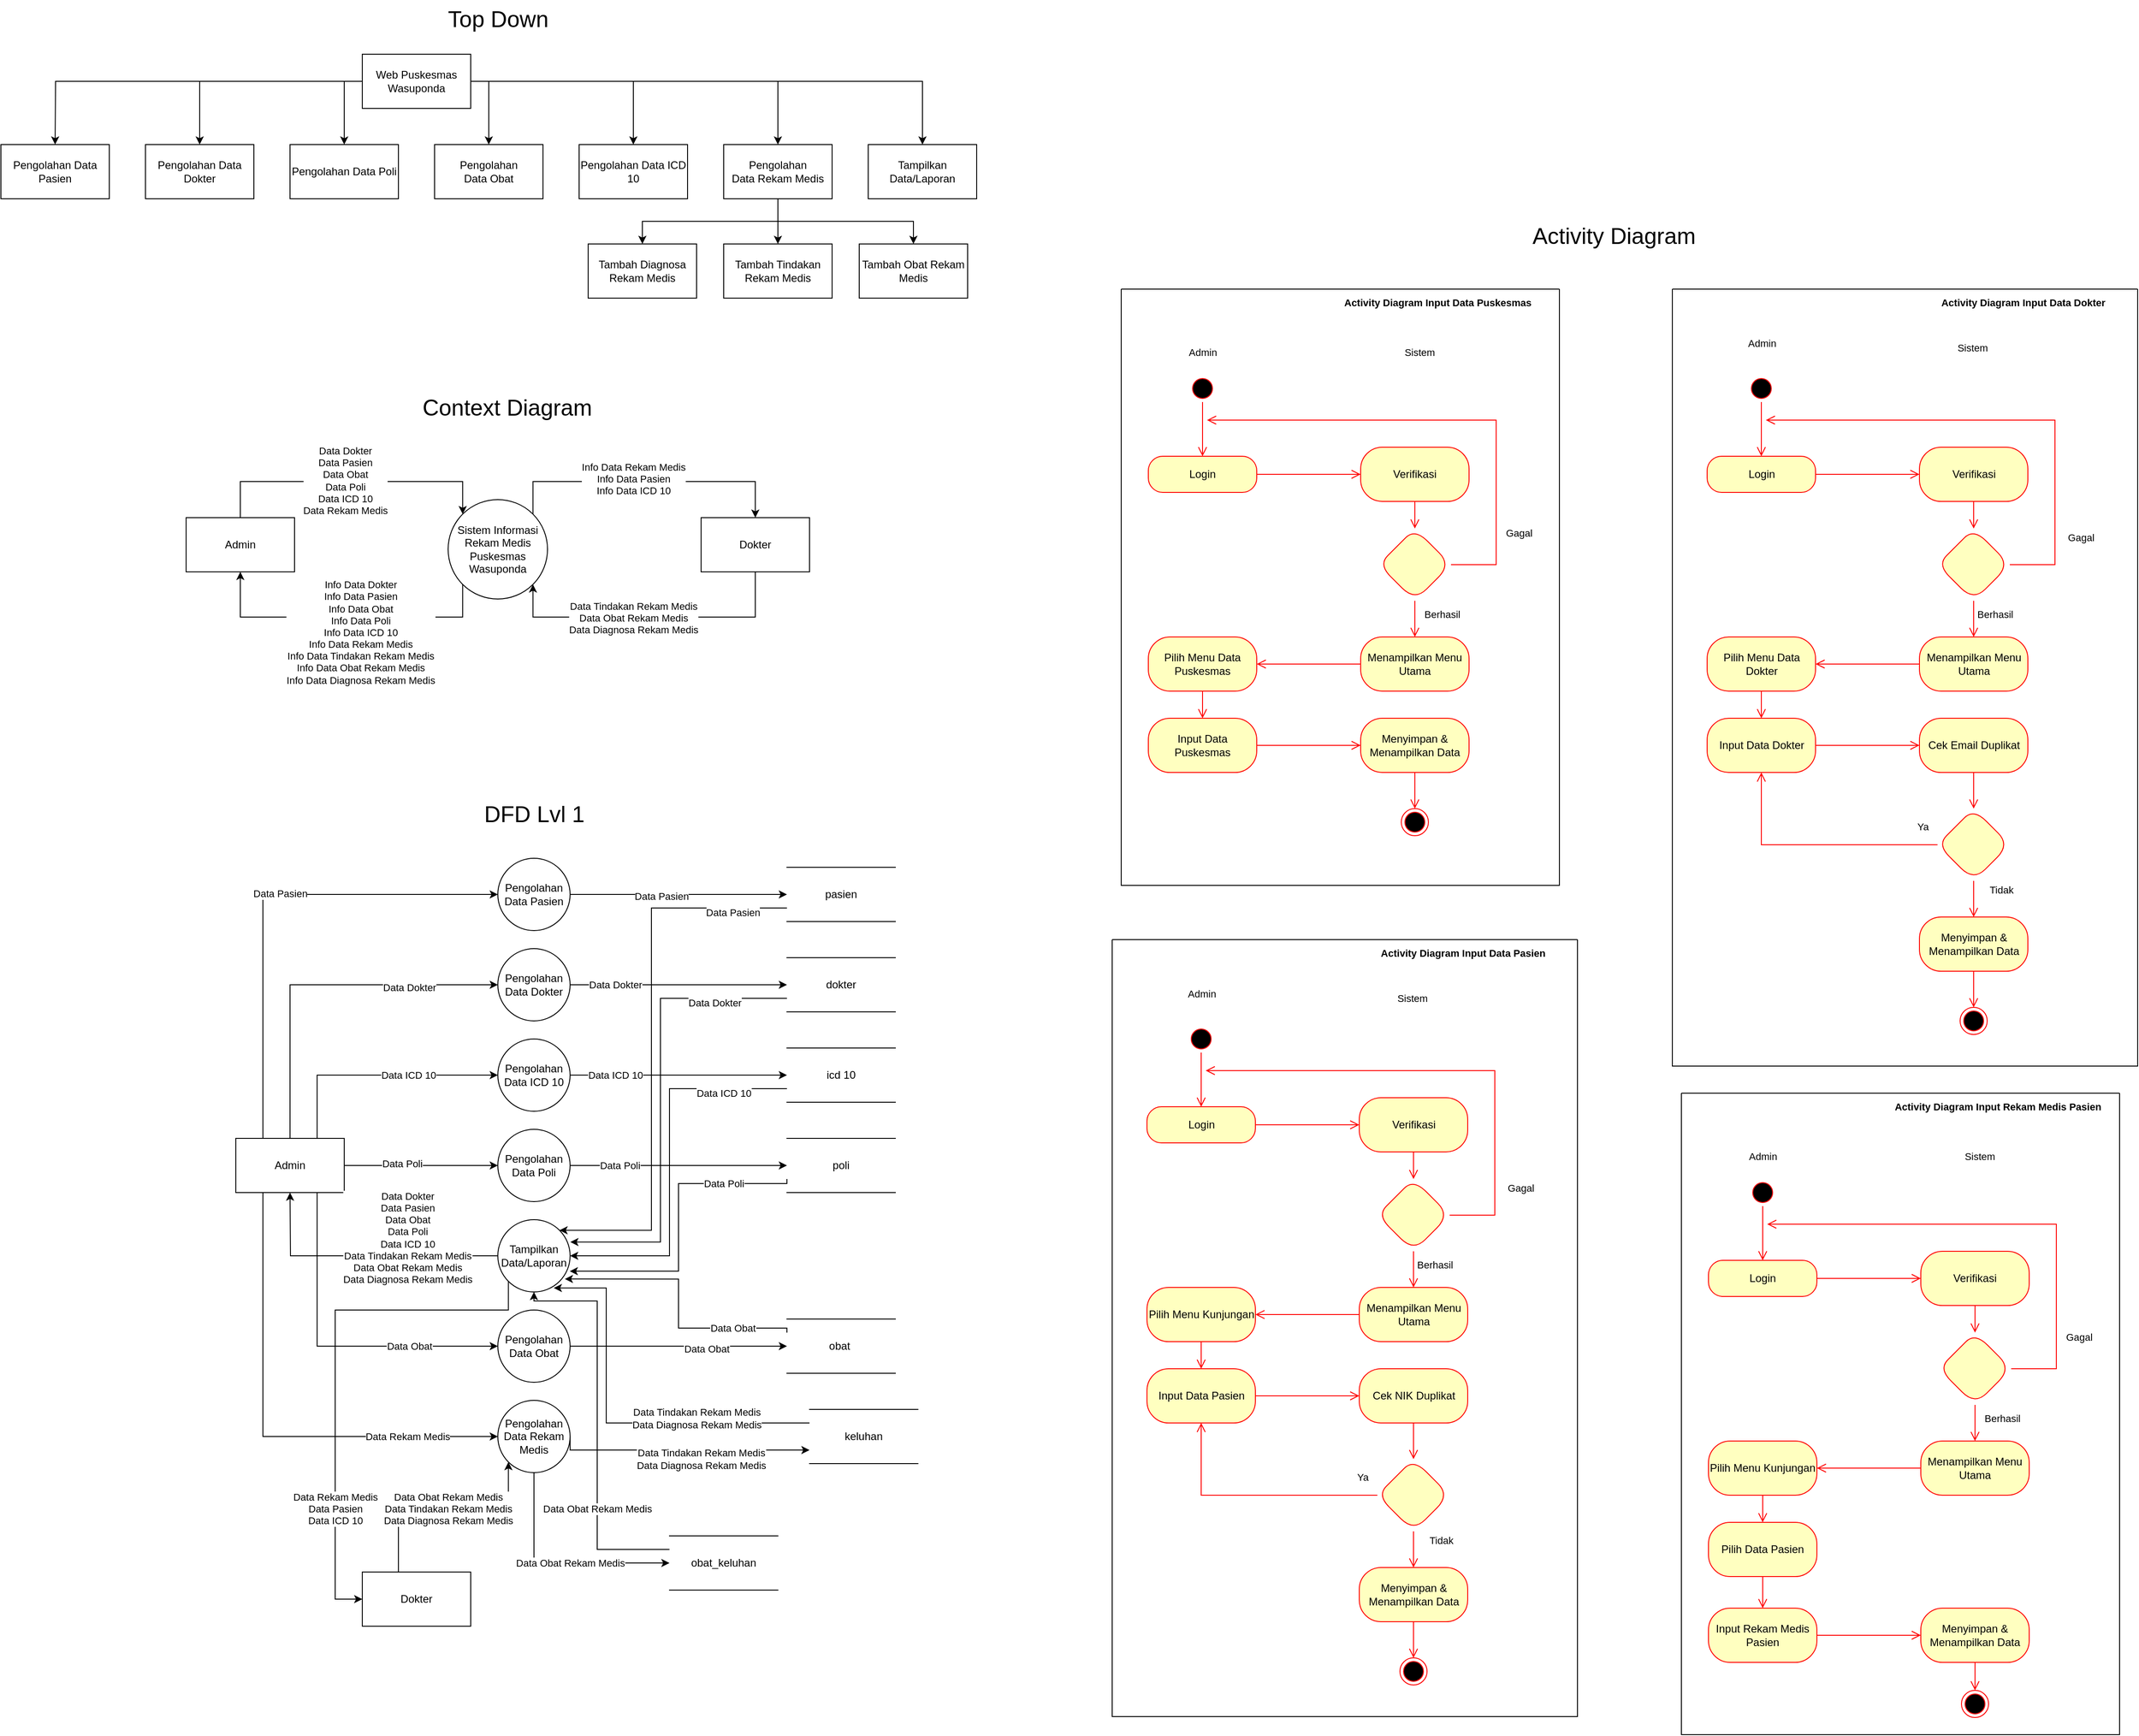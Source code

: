 <mxfile version="20.8.23" type="device"><diagram name="Page-1" id="cSUN2sHT9Xwnc882X4u-"><mxGraphModel dx="407" dy="571" grid="1" gridSize="10" guides="1" tooltips="1" connect="1" arrows="1" fold="1" page="1" pageScale="1" pageWidth="850" pageHeight="1100" math="0" shadow="0"><root><mxCell id="0"/><mxCell id="1" parent="0"/><mxCell id="oFj09SPacKjC7w_z-n2b-8" style="edgeStyle=orthogonalEdgeStyle;rounded=0;orthogonalLoop=1;jettySize=auto;html=1;exitX=0.5;exitY=0;exitDx=0;exitDy=0;entryX=0;entryY=0;entryDx=0;entryDy=0;" parent="1" source="oFj09SPacKjC7w_z-n2b-1" target="oFj09SPacKjC7w_z-n2b-2" edge="1"><mxGeometry relative="1" as="geometry"><Array as="points"><mxPoint x="1365" y="552.96"/><mxPoint x="1611" y="552.96"/></Array></mxGeometry></mxCell><mxCell id="oFj09SPacKjC7w_z-n2b-12" value="Data Dokter&lt;br&gt;Data Pasien&lt;br&gt;Data Obat&lt;br&gt;Data Poli&lt;br&gt;Data ICD 10&lt;br&gt;Data Rekam Medis" style="edgeLabel;html=1;align=center;verticalAlign=middle;resizable=0;points=[];" parent="oFj09SPacKjC7w_z-n2b-8" vertex="1" connectable="0"><mxGeometry x="-0.033" y="1" relative="1" as="geometry"><mxPoint as="offset"/></mxGeometry></mxCell><mxCell id="oFj09SPacKjC7w_z-n2b-1" value="Admin" style="rounded=0;whiteSpace=wrap;html=1;" parent="1" vertex="1"><mxGeometry x="1305" y="592.96" width="120" height="60" as="geometry"/></mxCell><mxCell id="oFj09SPacKjC7w_z-n2b-9" style="edgeStyle=orthogonalEdgeStyle;rounded=0;orthogonalLoop=1;jettySize=auto;html=1;entryX=0.5;entryY=1;entryDx=0;entryDy=0;exitX=0;exitY=1;exitDx=0;exitDy=0;" parent="1" source="oFj09SPacKjC7w_z-n2b-2" target="oFj09SPacKjC7w_z-n2b-1" edge="1"><mxGeometry relative="1" as="geometry"><Array as="points"><mxPoint x="1611" y="702.96"/><mxPoint x="1365" y="702.96"/></Array></mxGeometry></mxCell><mxCell id="oFj09SPacKjC7w_z-n2b-13" value="Info Data Dokter&lt;br&gt;Info Data Pasien&lt;br&gt;Info Data Obat&lt;br&gt;Info Data Poli&lt;br&gt;Info Data ICD 10&lt;br&gt;Info Data Rekam Medis&lt;br&gt;Info Data Tindakan Rekam Medis&lt;br style=&quot;border-color: var(--border-color);&quot;&gt;Info Data Obat Rekam Medis&lt;br style=&quot;border-color: var(--border-color);&quot;&gt;Info Data Diagnosa Rekam Medis" style="edgeLabel;html=1;align=center;verticalAlign=middle;resizable=0;points=[];" parent="oFj09SPacKjC7w_z-n2b-9" vertex="1" connectable="0"><mxGeometry x="-0.104" y="1" relative="1" as="geometry"><mxPoint y="16" as="offset"/></mxGeometry></mxCell><mxCell id="oFj09SPacKjC7w_z-n2b-10" style="edgeStyle=orthogonalEdgeStyle;rounded=0;orthogonalLoop=1;jettySize=auto;html=1;exitX=1;exitY=0;exitDx=0;exitDy=0;entryX=0.5;entryY=0;entryDx=0;entryDy=0;" parent="1" source="oFj09SPacKjC7w_z-n2b-2" target="oFj09SPacKjC7w_z-n2b-3" edge="1"><mxGeometry relative="1" as="geometry"><Array as="points"><mxPoint x="1689" y="552.96"/><mxPoint x="1935" y="552.96"/></Array></mxGeometry></mxCell><mxCell id="oFj09SPacKjC7w_z-n2b-14" value="Info Data Rekam Medis&lt;br&gt;Info Data Pasien&lt;br&gt;Info Data ICD 10" style="edgeLabel;html=1;align=center;verticalAlign=middle;resizable=0;points=[];" parent="oFj09SPacKjC7w_z-n2b-10" vertex="1" connectable="0"><mxGeometry x="-0.092" y="3" relative="1" as="geometry"><mxPoint as="offset"/></mxGeometry></mxCell><mxCell id="oFj09SPacKjC7w_z-n2b-2" value="Sistem Informasi Rekam Medis Puskesmas Wasuponda" style="ellipse;whiteSpace=wrap;html=1;aspect=fixed;" parent="1" vertex="1"><mxGeometry x="1595" y="572.96" width="110" height="110" as="geometry"/></mxCell><mxCell id="oFj09SPacKjC7w_z-n2b-11" style="edgeStyle=orthogonalEdgeStyle;rounded=0;orthogonalLoop=1;jettySize=auto;html=1;entryX=1;entryY=1;entryDx=0;entryDy=0;" parent="1" source="oFj09SPacKjC7w_z-n2b-3" target="oFj09SPacKjC7w_z-n2b-2" edge="1"><mxGeometry relative="1" as="geometry"><Array as="points"><mxPoint x="1935" y="702.96"/><mxPoint x="1689" y="702.96"/></Array></mxGeometry></mxCell><mxCell id="oFj09SPacKjC7w_z-n2b-15" value="Data Tindakan Rekam Medis&lt;br&gt;Data Obat Rekam Medis&lt;br&gt;Data Diagnosa Rekam Medis" style="edgeLabel;html=1;align=center;verticalAlign=middle;resizable=0;points=[];" parent="oFj09SPacKjC7w_z-n2b-11" vertex="1" connectable="0"><mxGeometry x="0.115" y="1" relative="1" as="geometry"><mxPoint as="offset"/></mxGeometry></mxCell><mxCell id="oFj09SPacKjC7w_z-n2b-3" value="Dokter" style="rounded=0;whiteSpace=wrap;html=1;" parent="1" vertex="1"><mxGeometry x="1875" y="592.96" width="120" height="60" as="geometry"/></mxCell><mxCell id="oFj09SPacKjC7w_z-n2b-17" style="edgeStyle=orthogonalEdgeStyle;rounded=0;orthogonalLoop=1;jettySize=auto;html=1;" parent="1" source="oFj09SPacKjC7w_z-n2b-16" edge="1"><mxGeometry relative="1" as="geometry"><mxPoint x="1160" y="180" as="targetPoint"/></mxGeometry></mxCell><mxCell id="oFj09SPacKjC7w_z-n2b-24" style="edgeStyle=orthogonalEdgeStyle;rounded=0;orthogonalLoop=1;jettySize=auto;html=1;exitX=0;exitY=0.5;exitDx=0;exitDy=0;entryX=0.5;entryY=0;entryDx=0;entryDy=0;" parent="1" source="oFj09SPacKjC7w_z-n2b-16" target="oFj09SPacKjC7w_z-n2b-19" edge="1"><mxGeometry relative="1" as="geometry"/></mxCell><mxCell id="oFj09SPacKjC7w_z-n2b-25" style="edgeStyle=orthogonalEdgeStyle;rounded=0;orthogonalLoop=1;jettySize=auto;html=1;entryX=0.5;entryY=0;entryDx=0;entryDy=0;" parent="1" source="oFj09SPacKjC7w_z-n2b-16" target="oFj09SPacKjC7w_z-n2b-20" edge="1"><mxGeometry relative="1" as="geometry"><Array as="points"><mxPoint x="1480" y="110"/></Array></mxGeometry></mxCell><mxCell id="oFj09SPacKjC7w_z-n2b-26" style="edgeStyle=orthogonalEdgeStyle;rounded=0;orthogonalLoop=1;jettySize=auto;html=1;entryX=0.5;entryY=0;entryDx=0;entryDy=0;" parent="1" source="oFj09SPacKjC7w_z-n2b-16" target="oFj09SPacKjC7w_z-n2b-21" edge="1"><mxGeometry relative="1" as="geometry"><Array as="points"><mxPoint x="1640" y="110"/></Array></mxGeometry></mxCell><mxCell id="oFj09SPacKjC7w_z-n2b-27" style="edgeStyle=orthogonalEdgeStyle;rounded=0;orthogonalLoop=1;jettySize=auto;html=1;entryX=0.5;entryY=0;entryDx=0;entryDy=0;" parent="1" source="oFj09SPacKjC7w_z-n2b-16" target="oFj09SPacKjC7w_z-n2b-22" edge="1"><mxGeometry relative="1" as="geometry"/></mxCell><mxCell id="oFj09SPacKjC7w_z-n2b-28" style="edgeStyle=orthogonalEdgeStyle;rounded=0;orthogonalLoop=1;jettySize=auto;html=1;exitX=1;exitY=0.5;exitDx=0;exitDy=0;entryX=0.5;entryY=0;entryDx=0;entryDy=0;" parent="1" source="oFj09SPacKjC7w_z-n2b-16" target="oFj09SPacKjC7w_z-n2b-23" edge="1"><mxGeometry relative="1" as="geometry"/></mxCell><mxCell id="oFj09SPacKjC7w_z-n2b-30" style="edgeStyle=orthogonalEdgeStyle;rounded=0;orthogonalLoop=1;jettySize=auto;html=1;exitX=1;exitY=0.5;exitDx=0;exitDy=0;entryX=0.5;entryY=0;entryDx=0;entryDy=0;" parent="1" source="oFj09SPacKjC7w_z-n2b-16" target="oFj09SPacKjC7w_z-n2b-29" edge="1"><mxGeometry relative="1" as="geometry"/></mxCell><mxCell id="oFj09SPacKjC7w_z-n2b-16" value="Web Puskesmas Wasuponda" style="rounded=0;whiteSpace=wrap;html=1;" parent="1" vertex="1"><mxGeometry x="1500" y="80" width="120" height="60" as="geometry"/></mxCell><mxCell id="oFj09SPacKjC7w_z-n2b-18" value="Pengolahan Data Pasien" style="rounded=0;whiteSpace=wrap;html=1;" parent="1" vertex="1"><mxGeometry x="1100" y="180" width="120" height="60" as="geometry"/></mxCell><mxCell id="oFj09SPacKjC7w_z-n2b-19" value="Pengolahan Data Dokter" style="rounded=0;whiteSpace=wrap;html=1;" parent="1" vertex="1"><mxGeometry x="1260" y="180" width="120" height="60" as="geometry"/></mxCell><mxCell id="oFj09SPacKjC7w_z-n2b-20" value="Pengolahan Data&amp;nbsp;Poli" style="rounded=0;whiteSpace=wrap;html=1;" parent="1" vertex="1"><mxGeometry x="1420" y="180" width="120" height="60" as="geometry"/></mxCell><mxCell id="oFj09SPacKjC7w_z-n2b-21" value="Pengolahan Data&amp;nbsp;Obat" style="rounded=0;whiteSpace=wrap;html=1;" parent="1" vertex="1"><mxGeometry x="1580" y="180" width="120" height="60" as="geometry"/></mxCell><mxCell id="oFj09SPacKjC7w_z-n2b-22" value="Pengolahan Data&amp;nbsp;ICD 10" style="rounded=0;whiteSpace=wrap;html=1;" parent="1" vertex="1"><mxGeometry x="1740" y="180" width="120" height="60" as="geometry"/></mxCell><mxCell id="oFj09SPacKjC7w_z-n2b-33" style="edgeStyle=orthogonalEdgeStyle;rounded=0;orthogonalLoop=1;jettySize=auto;html=1;entryX=0.5;entryY=0;entryDx=0;entryDy=0;" parent="1" source="oFj09SPacKjC7w_z-n2b-23" target="oFj09SPacKjC7w_z-n2b-32" edge="1"><mxGeometry relative="1" as="geometry"/></mxCell><mxCell id="oFj09SPacKjC7w_z-n2b-23" value="Pengolahan Data&amp;nbsp;Rekam Medis" style="rounded=0;whiteSpace=wrap;html=1;" parent="1" vertex="1"><mxGeometry x="1900" y="180" width="120" height="60" as="geometry"/></mxCell><mxCell id="oFj09SPacKjC7w_z-n2b-29" value="Tampilkan Data/Laporan" style="rounded=0;whiteSpace=wrap;html=1;" parent="1" vertex="1"><mxGeometry x="2060" y="180" width="120" height="60" as="geometry"/></mxCell><mxCell id="oFj09SPacKjC7w_z-n2b-32" value="Tambah Tindakan Rekam Medis" style="rounded=0;whiteSpace=wrap;html=1;" parent="1" vertex="1"><mxGeometry x="1900" y="290" width="120" height="60" as="geometry"/></mxCell><mxCell id="oFj09SPacKjC7w_z-n2b-34" style="edgeStyle=orthogonalEdgeStyle;rounded=0;orthogonalLoop=1;jettySize=auto;html=1;entryX=0.5;entryY=0;entryDx=0;entryDy=0;exitX=0.5;exitY=1;exitDx=0;exitDy=0;" parent="1" source="oFj09SPacKjC7w_z-n2b-23" target="oFj09SPacKjC7w_z-n2b-35" edge="1"><mxGeometry relative="1" as="geometry"><mxPoint x="1950" y="195" as="sourcePoint"/></mxGeometry></mxCell><mxCell id="oFj09SPacKjC7w_z-n2b-35" value="Tambah Obat Rekam Medis" style="rounded=0;whiteSpace=wrap;html=1;" parent="1" vertex="1"><mxGeometry x="2050" y="290" width="120" height="60" as="geometry"/></mxCell><mxCell id="oFj09SPacKjC7w_z-n2b-36" style="edgeStyle=orthogonalEdgeStyle;rounded=0;orthogonalLoop=1;jettySize=auto;html=1;entryX=0.5;entryY=0;entryDx=0;entryDy=0;exitX=0.5;exitY=1;exitDx=0;exitDy=0;" parent="1" source="oFj09SPacKjC7w_z-n2b-23" target="oFj09SPacKjC7w_z-n2b-37" edge="1"><mxGeometry relative="1" as="geometry"><mxPoint x="1660" y="240" as="sourcePoint"/></mxGeometry></mxCell><mxCell id="oFj09SPacKjC7w_z-n2b-37" value="Tambah Diagnosa Rekam Medis" style="rounded=0;whiteSpace=wrap;html=1;" parent="1" vertex="1"><mxGeometry x="1750" y="290" width="120" height="60" as="geometry"/></mxCell><mxCell id="oFj09SPacKjC7w_z-n2b-55" style="edgeStyle=orthogonalEdgeStyle;rounded=0;orthogonalLoop=1;jettySize=auto;html=1;exitX=0.25;exitY=0;exitDx=0;exitDy=0;entryX=0;entryY=0.5;entryDx=0;entryDy=0;" parent="1" source="oFj09SPacKjC7w_z-n2b-38" target="oFj09SPacKjC7w_z-n2b-41" edge="1"><mxGeometry relative="1" as="geometry"/></mxCell><mxCell id="oFj09SPacKjC7w_z-n2b-94" value="Data Pasien" style="edgeLabel;html=1;align=center;verticalAlign=middle;resizable=0;points=[];" parent="oFj09SPacKjC7w_z-n2b-55" vertex="1" connectable="0"><mxGeometry x="0.09" y="1" relative="1" as="geometry"><mxPoint as="offset"/></mxGeometry></mxCell><mxCell id="oFj09SPacKjC7w_z-n2b-57" style="edgeStyle=orthogonalEdgeStyle;rounded=0;orthogonalLoop=1;jettySize=auto;html=1;exitX=0.75;exitY=0;exitDx=0;exitDy=0;entryX=0;entryY=0.5;entryDx=0;entryDy=0;" parent="1" source="oFj09SPacKjC7w_z-n2b-38" target="oFj09SPacKjC7w_z-n2b-39" edge="1"><mxGeometry relative="1" as="geometry"/></mxCell><mxCell id="oFj09SPacKjC7w_z-n2b-98" value="Data ICD 10" style="edgeLabel;html=1;align=center;verticalAlign=middle;resizable=0;points=[];" parent="oFj09SPacKjC7w_z-n2b-57" vertex="1" connectable="0"><mxGeometry x="0.262" relative="1" as="geometry"><mxPoint as="offset"/></mxGeometry></mxCell><mxCell id="oFj09SPacKjC7w_z-n2b-59" style="edgeStyle=orthogonalEdgeStyle;rounded=0;orthogonalLoop=1;jettySize=auto;html=1;exitX=1;exitY=0.5;exitDx=0;exitDy=0;entryX=0;entryY=0.5;entryDx=0;entryDy=0;" parent="1" source="oFj09SPacKjC7w_z-n2b-38" target="oFj09SPacKjC7w_z-n2b-44" edge="1"><mxGeometry relative="1" as="geometry"/></mxCell><mxCell id="oFj09SPacKjC7w_z-n2b-100" value="Data Poli" style="edgeLabel;html=1;align=center;verticalAlign=middle;resizable=0;points=[];" parent="oFj09SPacKjC7w_z-n2b-59" vertex="1" connectable="0"><mxGeometry x="-0.25" y="2" relative="1" as="geometry"><mxPoint as="offset"/></mxGeometry></mxCell><mxCell id="oFj09SPacKjC7w_z-n2b-60" style="edgeStyle=orthogonalEdgeStyle;rounded=0;orthogonalLoop=1;jettySize=auto;html=1;exitX=0.5;exitY=0;exitDx=0;exitDy=0;entryX=0;entryY=0.5;entryDx=0;entryDy=0;" parent="1" source="oFj09SPacKjC7w_z-n2b-38" target="oFj09SPacKjC7w_z-n2b-40" edge="1"><mxGeometry relative="1" as="geometry"/></mxCell><mxCell id="oFj09SPacKjC7w_z-n2b-96" value="Data Dokter" style="edgeLabel;html=1;align=center;verticalAlign=middle;resizable=0;points=[];" parent="oFj09SPacKjC7w_z-n2b-60" vertex="1" connectable="0"><mxGeometry x="0.509" y="-3" relative="1" as="geometry"><mxPoint as="offset"/></mxGeometry></mxCell><mxCell id="oFj09SPacKjC7w_z-n2b-62" style="edgeStyle=orthogonalEdgeStyle;rounded=0;orthogonalLoop=1;jettySize=auto;html=1;exitX=0.75;exitY=1;exitDx=0;exitDy=0;entryX=0;entryY=0.5;entryDx=0;entryDy=0;" parent="1" source="oFj09SPacKjC7w_z-n2b-38" target="oFj09SPacKjC7w_z-n2b-43" edge="1"><mxGeometry relative="1" as="geometry"><Array as="points"><mxPoint x="1450" y="1510"/></Array></mxGeometry></mxCell><mxCell id="oFj09SPacKjC7w_z-n2b-102" value="Data Obat" style="edgeLabel;html=1;align=center;verticalAlign=middle;resizable=0;points=[];" parent="oFj09SPacKjC7w_z-n2b-62" vertex="1" connectable="0"><mxGeometry x="0.47" y="2" relative="1" as="geometry"><mxPoint y="2" as="offset"/></mxGeometry></mxCell><mxCell id="oFj09SPacKjC7w_z-n2b-78" style="edgeStyle=orthogonalEdgeStyle;rounded=0;orthogonalLoop=1;jettySize=auto;html=1;exitX=0.25;exitY=1;exitDx=0;exitDy=0;entryX=0;entryY=0.5;entryDx=0;entryDy=0;" parent="1" source="oFj09SPacKjC7w_z-n2b-38" target="oFj09SPacKjC7w_z-n2b-42" edge="1"><mxGeometry relative="1" as="geometry"><Array as="points"><mxPoint x="1390" y="1610"/></Array></mxGeometry></mxCell><mxCell id="oFj09SPacKjC7w_z-n2b-103" value="Data Rekam Medis" style="edgeLabel;html=1;align=center;verticalAlign=middle;resizable=0;points=[];" parent="oFj09SPacKjC7w_z-n2b-78" vertex="1" connectable="0"><mxGeometry x="0.568" y="1" relative="1" as="geometry"><mxPoint x="14" y="1" as="offset"/></mxGeometry></mxCell><mxCell id="oFj09SPacKjC7w_z-n2b-38" value="Admin" style="rounded=0;whiteSpace=wrap;html=1;" parent="1" vertex="1"><mxGeometry x="1360" y="1280" width="120" height="60" as="geometry"/></mxCell><mxCell id="oFj09SPacKjC7w_z-n2b-67" style="edgeStyle=orthogonalEdgeStyle;rounded=0;orthogonalLoop=1;jettySize=auto;html=1;exitX=1;exitY=0.5;exitDx=0;exitDy=0;entryX=0;entryY=0.5;entryDx=0;entryDy=0;" parent="1" source="oFj09SPacKjC7w_z-n2b-39" target="oFj09SPacKjC7w_z-n2b-50" edge="1"><mxGeometry relative="1" as="geometry"/></mxCell><mxCell id="oFj09SPacKjC7w_z-n2b-99" value="Data ICD 10" style="edgeLabel;html=1;align=center;verticalAlign=middle;resizable=0;points=[];" parent="oFj09SPacKjC7w_z-n2b-67" vertex="1" connectable="0"><mxGeometry x="-0.395" y="-2" relative="1" as="geometry"><mxPoint x="-23" y="-2" as="offset"/></mxGeometry></mxCell><mxCell id="oFj09SPacKjC7w_z-n2b-39" value="Pengolahan Data ICD 10" style="ellipse;whiteSpace=wrap;html=1;aspect=fixed;" parent="1" vertex="1"><mxGeometry x="1650" y="1170" width="80" height="80" as="geometry"/></mxCell><mxCell id="oFj09SPacKjC7w_z-n2b-66" style="edgeStyle=orthogonalEdgeStyle;rounded=0;orthogonalLoop=1;jettySize=auto;html=1;exitX=1;exitY=0.5;exitDx=0;exitDy=0;" parent="1" source="oFj09SPacKjC7w_z-n2b-40" target="oFj09SPacKjC7w_z-n2b-49" edge="1"><mxGeometry relative="1" as="geometry"/></mxCell><mxCell id="oFj09SPacKjC7w_z-n2b-97" value="Data Dokter" style="edgeLabel;html=1;align=center;verticalAlign=middle;resizable=0;points=[];" parent="oFj09SPacKjC7w_z-n2b-66" vertex="1" connectable="0"><mxGeometry x="-0.395" y="-1" relative="1" as="geometry"><mxPoint x="-23" y="-1" as="offset"/></mxGeometry></mxCell><mxCell id="oFj09SPacKjC7w_z-n2b-40" value="Pengolahan Data Dokter" style="ellipse;whiteSpace=wrap;html=1;aspect=fixed;" parent="1" vertex="1"><mxGeometry x="1650" y="1070" width="80" height="80" as="geometry"/></mxCell><mxCell id="oFj09SPacKjC7w_z-n2b-65" style="edgeStyle=orthogonalEdgeStyle;rounded=0;orthogonalLoop=1;jettySize=auto;html=1;exitX=1;exitY=0.5;exitDx=0;exitDy=0;entryX=0;entryY=0.5;entryDx=0;entryDy=0;" parent="1" source="oFj09SPacKjC7w_z-n2b-41" target="oFj09SPacKjC7w_z-n2b-48" edge="1"><mxGeometry relative="1" as="geometry"/></mxCell><mxCell id="oFj09SPacKjC7w_z-n2b-95" value="Data Pasien" style="edgeLabel;html=1;align=center;verticalAlign=middle;resizable=0;points=[];" parent="oFj09SPacKjC7w_z-n2b-65" vertex="1" connectable="0"><mxGeometry x="-0.164" y="-2" relative="1" as="geometry"><mxPoint as="offset"/></mxGeometry></mxCell><mxCell id="oFj09SPacKjC7w_z-n2b-41" value="Pengolahan Data Pasien" style="ellipse;whiteSpace=wrap;html=1;aspect=fixed;" parent="1" vertex="1"><mxGeometry x="1650" y="970" width="80" height="80" as="geometry"/></mxCell><mxCell id="oFj09SPacKjC7w_z-n2b-80" style="edgeStyle=orthogonalEdgeStyle;rounded=0;orthogonalLoop=1;jettySize=auto;html=1;exitX=0.5;exitY=1;exitDx=0;exitDy=0;entryX=0;entryY=0.5;entryDx=0;entryDy=0;" parent="1" source="oFj09SPacKjC7w_z-n2b-42" target="oFj09SPacKjC7w_z-n2b-53" edge="1"><mxGeometry relative="1" as="geometry"/></mxCell><mxCell id="oFj09SPacKjC7w_z-n2b-81" style="edgeStyle=orthogonalEdgeStyle;rounded=0;orthogonalLoop=1;jettySize=auto;html=1;exitX=1;exitY=0.5;exitDx=0;exitDy=0;entryX=0;entryY=0.75;entryDx=0;entryDy=0;" parent="1" source="oFj09SPacKjC7w_z-n2b-42" target="oFj09SPacKjC7w_z-n2b-52" edge="1"><mxGeometry relative="1" as="geometry"><Array as="points"><mxPoint x="1730" y="1625"/></Array></mxGeometry></mxCell><mxCell id="oFj09SPacKjC7w_z-n2b-116" value="Data Tindakan Rekam Medis&lt;br&gt;Data Diagnosa Rekam Medis" style="edgeLabel;html=1;align=center;verticalAlign=middle;resizable=0;points=[];fontSize=11;" parent="oFj09SPacKjC7w_z-n2b-81" vertex="1" connectable="0"><mxGeometry x="-0.142" relative="1" as="geometry"><mxPoint x="40" y="10" as="offset"/></mxGeometry></mxCell><mxCell id="oFj09SPacKjC7w_z-n2b-42" value="Pengolahan Data Rekam Medis" style="ellipse;whiteSpace=wrap;html=1;aspect=fixed;" parent="1" vertex="1"><mxGeometry x="1650" y="1570" width="80" height="80" as="geometry"/></mxCell><mxCell id="oFj09SPacKjC7w_z-n2b-82" style="edgeStyle=orthogonalEdgeStyle;rounded=0;orthogonalLoop=1;jettySize=auto;html=1;exitX=1;exitY=0.5;exitDx=0;exitDy=0;entryX=0;entryY=0.5;entryDx=0;entryDy=0;" parent="1" source="oFj09SPacKjC7w_z-n2b-43" target="oFj09SPacKjC7w_z-n2b-54" edge="1"><mxGeometry relative="1" as="geometry"/></mxCell><mxCell id="oFj09SPacKjC7w_z-n2b-118" value="Data Obat" style="edgeLabel;html=1;align=center;verticalAlign=middle;resizable=0;points=[];fontSize=11;" parent="oFj09SPacKjC7w_z-n2b-82" vertex="1" connectable="0"><mxGeometry x="0.258" y="-3" relative="1" as="geometry"><mxPoint as="offset"/></mxGeometry></mxCell><mxCell id="oFj09SPacKjC7w_z-n2b-43" value="Pengolahan Data Obat" style="ellipse;whiteSpace=wrap;html=1;aspect=fixed;" parent="1" vertex="1"><mxGeometry x="1650" y="1470" width="80" height="80" as="geometry"/></mxCell><mxCell id="oFj09SPacKjC7w_z-n2b-68" style="edgeStyle=orthogonalEdgeStyle;rounded=0;orthogonalLoop=1;jettySize=auto;html=1;exitX=1;exitY=0.5;exitDx=0;exitDy=0;entryX=0;entryY=0.5;entryDx=0;entryDy=0;" parent="1" source="oFj09SPacKjC7w_z-n2b-44" target="oFj09SPacKjC7w_z-n2b-51" edge="1"><mxGeometry relative="1" as="geometry"/></mxCell><mxCell id="oFj09SPacKjC7w_z-n2b-101" value="Data Poli" style="edgeLabel;html=1;align=center;verticalAlign=middle;resizable=0;points=[];" parent="oFj09SPacKjC7w_z-n2b-68" vertex="1" connectable="0"><mxGeometry x="-0.63" relative="1" as="geometry"><mxPoint x="10" as="offset"/></mxGeometry></mxCell><mxCell id="oFj09SPacKjC7w_z-n2b-44" value="Pengolahan Data Poli" style="ellipse;whiteSpace=wrap;html=1;aspect=fixed;" parent="1" vertex="1"><mxGeometry x="1650" y="1270" width="80" height="80" as="geometry"/></mxCell><mxCell id="oFj09SPacKjC7w_z-n2b-83" style="edgeStyle=orthogonalEdgeStyle;rounded=0;orthogonalLoop=1;jettySize=auto;html=1;exitX=0;exitY=0.5;exitDx=0;exitDy=0;" parent="1" source="oFj09SPacKjC7w_z-n2b-45" edge="1"><mxGeometry relative="1" as="geometry"><mxPoint x="1420" y="1340" as="targetPoint"/></mxGeometry></mxCell><mxCell id="oFj09SPacKjC7w_z-n2b-93" style="edgeStyle=orthogonalEdgeStyle;rounded=0;orthogonalLoop=1;jettySize=auto;html=1;exitX=0;exitY=1;exitDx=0;exitDy=0;entryX=0;entryY=0.5;entryDx=0;entryDy=0;" parent="1" source="oFj09SPacKjC7w_z-n2b-45" target="oFj09SPacKjC7w_z-n2b-76" edge="1"><mxGeometry relative="1" as="geometry"><Array as="points"><mxPoint x="1662" y="1470"/><mxPoint x="1470" y="1470"/><mxPoint x="1470" y="1790"/></Array></mxGeometry></mxCell><mxCell id="oFj09SPacKjC7w_z-n2b-45" value="Tampilkan Data/Laporan" style="ellipse;whiteSpace=wrap;html=1;aspect=fixed;" parent="1" vertex="1"><mxGeometry x="1650" y="1370" width="80" height="80" as="geometry"/></mxCell><mxCell id="oFj09SPacKjC7w_z-n2b-84" style="edgeStyle=orthogonalEdgeStyle;rounded=0;orthogonalLoop=1;jettySize=auto;html=1;exitX=0;exitY=0.75;exitDx=0;exitDy=0;entryX=1;entryY=0;entryDx=0;entryDy=0;" parent="1" source="oFj09SPacKjC7w_z-n2b-48" target="oFj09SPacKjC7w_z-n2b-45" edge="1"><mxGeometry relative="1" as="geometry"><Array as="points"><mxPoint x="1820" y="1025"/><mxPoint x="1820" y="1382"/></Array></mxGeometry></mxCell><mxCell id="oFj09SPacKjC7w_z-n2b-48" value="pasien" style="shape=partialRectangle;whiteSpace=wrap;html=1;left=0;right=0;fillColor=none;" parent="1" vertex="1"><mxGeometry x="1970" y="980" width="120" height="60" as="geometry"/></mxCell><mxCell id="oFj09SPacKjC7w_z-n2b-85" style="edgeStyle=orthogonalEdgeStyle;rounded=0;orthogonalLoop=1;jettySize=auto;html=1;exitX=0;exitY=0.75;exitDx=0;exitDy=0;entryX=1.003;entryY=0.309;entryDx=0;entryDy=0;entryPerimeter=0;" parent="1" source="oFj09SPacKjC7w_z-n2b-49" target="oFj09SPacKjC7w_z-n2b-45" edge="1"><mxGeometry relative="1" as="geometry"><Array as="points"><mxPoint x="1830" y="1125"/><mxPoint x="1830" y="1395"/></Array></mxGeometry></mxCell><mxCell id="oFj09SPacKjC7w_z-n2b-49" value="dokter" style="shape=partialRectangle;whiteSpace=wrap;html=1;left=0;right=0;fillColor=none;" parent="1" vertex="1"><mxGeometry x="1970" y="1080" width="120" height="60" as="geometry"/></mxCell><mxCell id="oFj09SPacKjC7w_z-n2b-86" style="edgeStyle=orthogonalEdgeStyle;rounded=0;orthogonalLoop=1;jettySize=auto;html=1;exitX=0;exitY=0.75;exitDx=0;exitDy=0;entryX=1;entryY=0.5;entryDx=0;entryDy=0;" parent="1" source="oFj09SPacKjC7w_z-n2b-50" target="oFj09SPacKjC7w_z-n2b-45" edge="1"><mxGeometry relative="1" as="geometry"><Array as="points"><mxPoint x="1840" y="1225"/><mxPoint x="1840" y="1410"/></Array></mxGeometry></mxCell><mxCell id="oFj09SPacKjC7w_z-n2b-50" value="icd 10" style="shape=partialRectangle;whiteSpace=wrap;html=1;left=0;right=0;fillColor=none;" parent="1" vertex="1"><mxGeometry x="1970" y="1180" width="120" height="60" as="geometry"/></mxCell><mxCell id="oFj09SPacKjC7w_z-n2b-87" style="edgeStyle=orthogonalEdgeStyle;rounded=0;orthogonalLoop=1;jettySize=auto;html=1;exitX=0;exitY=0.75;exitDx=0;exitDy=0;entryX=0.995;entryY=0.713;entryDx=0;entryDy=0;entryPerimeter=0;" parent="1" source="oFj09SPacKjC7w_z-n2b-51" target="oFj09SPacKjC7w_z-n2b-45" edge="1"><mxGeometry relative="1" as="geometry"><Array as="points"><mxPoint x="1970" y="1330"/><mxPoint x="1850" y="1330"/><mxPoint x="1850" y="1427"/></Array></mxGeometry></mxCell><mxCell id="oFj09SPacKjC7w_z-n2b-51" value="poli" style="shape=partialRectangle;whiteSpace=wrap;html=1;left=0;right=0;fillColor=none;" parent="1" vertex="1"><mxGeometry x="1970" y="1280" width="120" height="60" as="geometry"/></mxCell><mxCell id="oFj09SPacKjC7w_z-n2b-92" style="edgeStyle=orthogonalEdgeStyle;rounded=0;orthogonalLoop=1;jettySize=auto;html=1;exitX=0;exitY=0.25;exitDx=0;exitDy=0;entryX=0.774;entryY=0.945;entryDx=0;entryDy=0;entryPerimeter=0;" parent="1" source="oFj09SPacKjC7w_z-n2b-52" target="oFj09SPacKjC7w_z-n2b-45" edge="1"><mxGeometry relative="1" as="geometry"><Array as="points"><mxPoint x="1770" y="1595"/><mxPoint x="1770" y="1446"/></Array></mxGeometry></mxCell><mxCell id="oFj09SPacKjC7w_z-n2b-52" value="keluhan" style="shape=partialRectangle;whiteSpace=wrap;html=1;left=0;right=0;fillColor=none;" parent="1" vertex="1"><mxGeometry x="1995" y="1580" width="120" height="60" as="geometry"/></mxCell><mxCell id="oFj09SPacKjC7w_z-n2b-90" style="edgeStyle=orthogonalEdgeStyle;rounded=0;orthogonalLoop=1;jettySize=auto;html=1;exitX=0;exitY=0.25;exitDx=0;exitDy=0;" parent="1" source="oFj09SPacKjC7w_z-n2b-53" edge="1"><mxGeometry relative="1" as="geometry"><mxPoint x="1690" y="1450" as="targetPoint"/><Array as="points"><mxPoint x="1760" y="1735"/><mxPoint x="1760" y="1460"/><mxPoint x="1690" y="1460"/></Array></mxGeometry></mxCell><mxCell id="oFj09SPacKjC7w_z-n2b-114" value="Data Obat Rekam Medis" style="edgeLabel;html=1;align=center;verticalAlign=middle;resizable=0;points=[];fontSize=11;" parent="oFj09SPacKjC7w_z-n2b-90" vertex="1" connectable="0"><mxGeometry x="-0.357" relative="1" as="geometry"><mxPoint y="15" as="offset"/></mxGeometry></mxCell><mxCell id="oFj09SPacKjC7w_z-n2b-53" value="obat_keluhan" style="shape=partialRectangle;whiteSpace=wrap;html=1;left=0;right=0;fillColor=none;" parent="1" vertex="1"><mxGeometry x="1840" y="1720" width="120" height="60" as="geometry"/></mxCell><mxCell id="oFj09SPacKjC7w_z-n2b-88" style="edgeStyle=orthogonalEdgeStyle;rounded=0;orthogonalLoop=1;jettySize=auto;html=1;exitX=0;exitY=0.25;exitDx=0;exitDy=0;entryX=0.927;entryY=0.821;entryDx=0;entryDy=0;entryPerimeter=0;" parent="1" source="oFj09SPacKjC7w_z-n2b-54" target="oFj09SPacKjC7w_z-n2b-45" edge="1"><mxGeometry relative="1" as="geometry"><Array as="points"><mxPoint x="1970" y="1490"/><mxPoint x="1850" y="1490"/><mxPoint x="1850" y="1436"/></Array></mxGeometry></mxCell><mxCell id="oFj09SPacKjC7w_z-n2b-54" value="obat&amp;nbsp;" style="shape=partialRectangle;whiteSpace=wrap;html=1;left=0;right=0;fillColor=none;" parent="1" vertex="1"><mxGeometry x="1970" y="1480" width="120" height="60" as="geometry"/></mxCell><mxCell id="oFj09SPacKjC7w_z-n2b-77" style="edgeStyle=orthogonalEdgeStyle;rounded=0;orthogonalLoop=1;jettySize=auto;html=1;entryX=0;entryY=1;entryDx=0;entryDy=0;" parent="1" source="oFj09SPacKjC7w_z-n2b-76" target="oFj09SPacKjC7w_z-n2b-42" edge="1"><mxGeometry relative="1" as="geometry"><Array as="points"><mxPoint x="1540" y="1680"/><mxPoint x="1662" y="1680"/></Array></mxGeometry></mxCell><mxCell id="oFj09SPacKjC7w_z-n2b-76" value="Dokter" style="rounded=0;whiteSpace=wrap;html=1;" parent="1" vertex="1"><mxGeometry x="1500" y="1760" width="120" height="60" as="geometry"/></mxCell><mxCell id="oFj09SPacKjC7w_z-n2b-106" value="Data Dokter&lt;br&gt;Data Pasien&lt;br&gt;Data Obat&lt;br&gt;Data Poli&lt;br&gt;Data ICD 10&lt;br&gt;Data Tindakan Rekam Medis&lt;br style=&quot;border-color: var(--border-color);&quot;&gt;Data Obat Rekam Medis&lt;br style=&quot;border-color: var(--border-color);&quot;&gt;Data Diagnosa Rekam Medis" style="edgeLabel;html=1;align=center;verticalAlign=middle;resizable=0;points=[];" parent="1" vertex="1" connectable="0"><mxGeometry x="1549.997" y="1390.0" as="geometry"/></mxCell><mxCell id="oFj09SPacKjC7w_z-n2b-107" value="Data Rekam Medis&lt;br&gt;Data Pasien&lt;br&gt;Data ICD 10" style="edgeLabel;html=1;align=center;verticalAlign=middle;resizable=0;points=[];rotation=0;" parent="1" vertex="1" connectable="0"><mxGeometry x="1469.996" y="1690.003" as="geometry"/></mxCell><mxCell id="oFj09SPacKjC7w_z-n2b-108" value="&lt;br&gt;" style="text;html=1;align=center;verticalAlign=middle;resizable=0;points=[];autosize=1;strokeColor=none;fillColor=none;" parent="1" vertex="1"><mxGeometry x="1170" y="25" width="20" height="30" as="geometry"/></mxCell><mxCell id="oFj09SPacKjC7w_z-n2b-109" value="&lt;font style=&quot;font-size: 25px;&quot;&gt;Top Down&lt;/font&gt;" style="text;html=1;align=center;verticalAlign=middle;resizable=0;points=[];autosize=1;strokeColor=none;fillColor=none;" parent="1" vertex="1"><mxGeometry x="1585" y="20" width="130" height="40" as="geometry"/></mxCell><mxCell id="oFj09SPacKjC7w_z-n2b-110" value="&lt;font style=&quot;font-size: 25px;&quot;&gt;Context Diagram&lt;/font&gt;" style="text;html=1;align=center;verticalAlign=middle;resizable=0;points=[];autosize=1;strokeColor=none;fillColor=none;" parent="1" vertex="1"><mxGeometry x="1555" y="450" width="210" height="40" as="geometry"/></mxCell><mxCell id="oFj09SPacKjC7w_z-n2b-111" value="&lt;font style=&quot;font-size: 25px;&quot;&gt;DFD Lvl 1&lt;/font&gt;" style="text;html=1;align=center;verticalAlign=middle;resizable=0;points=[];autosize=1;strokeColor=none;fillColor=none;" parent="1" vertex="1"><mxGeometry x="1625" y="900" width="130" height="40" as="geometry"/></mxCell><mxCell id="oFj09SPacKjC7w_z-n2b-113" value="Data Obat Rekam Medis&lt;br&gt;Data Tindakan Rekam Medis&lt;br&gt;Data Diagnosa Rekam Medis" style="edgeLabel;html=1;align=center;verticalAlign=middle;resizable=0;points=[];" parent="1" vertex="1" connectable="0"><mxGeometry x="1595.0" y="1690.003" as="geometry"/></mxCell><mxCell id="oFj09SPacKjC7w_z-n2b-115" value="Data Obat Rekam Medis" style="edgeLabel;html=1;align=center;verticalAlign=middle;resizable=0;points=[];fontSize=11;" parent="1" vertex="1" connectable="0"><mxGeometry x="1730" y="1750.0" as="geometry"/></mxCell><mxCell id="oFj09SPacKjC7w_z-n2b-117" value="Data Tindakan Rekam Medis&lt;br&gt;Data Diagnosa Rekam Medis" style="edgeLabel;html=1;align=center;verticalAlign=middle;resizable=0;points=[];fontSize=11;" parent="1" vertex="1" connectable="0"><mxGeometry x="1870.0" y="1590.0" as="geometry"/></mxCell><mxCell id="oFj09SPacKjC7w_z-n2b-119" value="Data Pasien" style="edgeLabel;html=1;align=center;verticalAlign=middle;resizable=0;points=[];" parent="1" vertex="1" connectable="0"><mxGeometry x="1910.0" y="1030" as="geometry"/></mxCell><mxCell id="oFj09SPacKjC7w_z-n2b-120" value="Data Dokter" style="edgeLabel;html=1;align=center;verticalAlign=middle;resizable=0;points=[];" parent="1" vertex="1" connectable="0"><mxGeometry x="1890.004" y="1130" as="geometry"/></mxCell><mxCell id="oFj09SPacKjC7w_z-n2b-121" value="Data ICD 10" style="edgeLabel;html=1;align=center;verticalAlign=middle;resizable=0;points=[];" parent="1" vertex="1" connectable="0"><mxGeometry x="1900.004" y="1230" as="geometry"/></mxCell><mxCell id="oFj09SPacKjC7w_z-n2b-122" value="Data Poli" style="edgeLabel;html=1;align=center;verticalAlign=middle;resizable=0;points=[];" parent="1" vertex="1" connectable="0"><mxGeometry x="1899.998" y="1330" as="geometry"/></mxCell><mxCell id="oFj09SPacKjC7w_z-n2b-123" value="Data Obat" style="edgeLabel;html=1;align=center;verticalAlign=middle;resizable=0;points=[];fontSize=11;" parent="1" vertex="1" connectable="0"><mxGeometry x="1910.004" y="1490.0" as="geometry"/></mxCell><mxCell id="KFp0Rk6vo-EtlQPBnrTl-1" value="&lt;font style=&quot;font-size: 25px;&quot;&gt;Activity Diagram&lt;/font&gt;" style="text;html=1;align=center;verticalAlign=middle;resizable=0;points=[];autosize=1;strokeColor=none;fillColor=none;" parent="1" vertex="1"><mxGeometry x="2785" y="260" width="200" height="40" as="geometry"/></mxCell><mxCell id="KFp0Rk6vo-EtlQPBnrTl-66" value="" style="swimlane;startSize=0;fontFamily=Helvetica;fontSize=11;fontColor=default;" parent="1" vertex="1"><mxGeometry x="2340" y="340" width="485" height="660" as="geometry"/></mxCell><mxCell id="KFp0Rk6vo-EtlQPBnrTl-67" value="&lt;b&gt;Activity Diagram Input Data Puskesmas&lt;/b&gt;" style="text;html=1;align=center;verticalAlign=middle;resizable=0;points=[];autosize=1;strokeColor=none;fillColor=none;fontSize=11;fontFamily=Helvetica;fontColor=default;" parent="KFp0Rk6vo-EtlQPBnrTl-66" vertex="1"><mxGeometry x="235" width="230" height="30" as="geometry"/></mxCell><mxCell id="KFp0Rk6vo-EtlQPBnrTl-2" value="" style="ellipse;html=1;shape=startState;fillColor=#000000;strokeColor=#ff0000;" parent="KFp0Rk6vo-EtlQPBnrTl-66" vertex="1"><mxGeometry x="75" y="95" width="30" height="30" as="geometry"/></mxCell><mxCell id="KFp0Rk6vo-EtlQPBnrTl-3" value="" style="edgeStyle=orthogonalEdgeStyle;html=1;verticalAlign=bottom;endArrow=open;endSize=8;strokeColor=#ff0000;rounded=0;entryX=0.5;entryY=0;entryDx=0;entryDy=0;" parent="KFp0Rk6vo-EtlQPBnrTl-66" source="KFp0Rk6vo-EtlQPBnrTl-2" target="KFp0Rk6vo-EtlQPBnrTl-4" edge="1"><mxGeometry relative="1" as="geometry"><mxPoint x="90" y="185" as="targetPoint"/></mxGeometry></mxCell><mxCell id="KFp0Rk6vo-EtlQPBnrTl-4" value="Login" style="rounded=1;whiteSpace=wrap;html=1;arcSize=40;fontColor=#000000;fillColor=#ffffc0;strokeColor=#ff0000;" parent="KFp0Rk6vo-EtlQPBnrTl-66" vertex="1"><mxGeometry x="30" y="185" width="120" height="40" as="geometry"/></mxCell><mxCell id="KFp0Rk6vo-EtlQPBnrTl-14" value="Verifikasi" style="whiteSpace=wrap;html=1;fillColor=#ffffc0;strokeColor=#ff0000;fontColor=#000000;rounded=1;arcSize=40;" parent="KFp0Rk6vo-EtlQPBnrTl-66" vertex="1"><mxGeometry x="265" y="175" width="120" height="60" as="geometry"/></mxCell><mxCell id="KFp0Rk6vo-EtlQPBnrTl-15" value="" style="edgeStyle=orthogonalEdgeStyle;shape=connector;rounded=0;orthogonalLoop=1;jettySize=auto;html=1;labelBackgroundColor=default;strokeColor=#ff0000;fontFamily=Helvetica;fontSize=11;fontColor=default;endArrow=open;endSize=8;" parent="KFp0Rk6vo-EtlQPBnrTl-66" source="KFp0Rk6vo-EtlQPBnrTl-4" target="KFp0Rk6vo-EtlQPBnrTl-14" edge="1"><mxGeometry relative="1" as="geometry"/></mxCell><mxCell id="KFp0Rk6vo-EtlQPBnrTl-18" style="edgeStyle=orthogonalEdgeStyle;shape=connector;rounded=0;orthogonalLoop=1;jettySize=auto;html=1;exitX=1;exitY=0.5;exitDx=0;exitDy=0;labelBackgroundColor=default;strokeColor=#ff0000;fontFamily=Helvetica;fontSize=11;fontColor=default;endArrow=open;endSize=8;" parent="KFp0Rk6vo-EtlQPBnrTl-66" source="KFp0Rk6vo-EtlQPBnrTl-16" edge="1"><mxGeometry relative="1" as="geometry"><mxPoint x="95" y="145" as="targetPoint"/><Array as="points"><mxPoint x="415" y="305"/><mxPoint x="415" y="145"/></Array></mxGeometry></mxCell><mxCell id="KFp0Rk6vo-EtlQPBnrTl-16" value="" style="rhombus;whiteSpace=wrap;html=1;fillColor=#ffffc0;strokeColor=#ff0000;fontColor=#000000;rounded=1;arcSize=40;" parent="KFp0Rk6vo-EtlQPBnrTl-66" vertex="1"><mxGeometry x="285" y="265" width="80" height="80" as="geometry"/></mxCell><mxCell id="KFp0Rk6vo-EtlQPBnrTl-17" value="" style="edgeStyle=orthogonalEdgeStyle;shape=connector;rounded=0;orthogonalLoop=1;jettySize=auto;html=1;labelBackgroundColor=default;strokeColor=#ff0000;fontFamily=Helvetica;fontSize=11;fontColor=default;endArrow=open;endSize=8;" parent="KFp0Rk6vo-EtlQPBnrTl-66" source="KFp0Rk6vo-EtlQPBnrTl-14" target="KFp0Rk6vo-EtlQPBnrTl-16" edge="1"><mxGeometry relative="1" as="geometry"/></mxCell><mxCell id="KFp0Rk6vo-EtlQPBnrTl-21" value="Menampilkan Menu Utama" style="whiteSpace=wrap;html=1;fillColor=#ffffc0;strokeColor=#ff0000;fontColor=#000000;rounded=1;arcSize=40;" parent="KFp0Rk6vo-EtlQPBnrTl-66" vertex="1"><mxGeometry x="265" y="385" width="120" height="60" as="geometry"/></mxCell><mxCell id="KFp0Rk6vo-EtlQPBnrTl-22" value="" style="edgeStyle=orthogonalEdgeStyle;shape=connector;rounded=0;orthogonalLoop=1;jettySize=auto;html=1;labelBackgroundColor=default;strokeColor=#ff0000;fontFamily=Helvetica;fontSize=11;fontColor=default;endArrow=open;endSize=8;" parent="KFp0Rk6vo-EtlQPBnrTl-66" source="KFp0Rk6vo-EtlQPBnrTl-16" target="KFp0Rk6vo-EtlQPBnrTl-21" edge="1"><mxGeometry relative="1" as="geometry"/></mxCell><mxCell id="KFp0Rk6vo-EtlQPBnrTl-23" value="Pilih Menu Data Puskesmas" style="whiteSpace=wrap;html=1;fillColor=#ffffc0;strokeColor=#ff0000;fontColor=#000000;rounded=1;arcSize=40;" parent="KFp0Rk6vo-EtlQPBnrTl-66" vertex="1"><mxGeometry x="30" y="385" width="120" height="60" as="geometry"/></mxCell><mxCell id="KFp0Rk6vo-EtlQPBnrTl-24" value="" style="edgeStyle=orthogonalEdgeStyle;shape=connector;rounded=0;orthogonalLoop=1;jettySize=auto;html=1;labelBackgroundColor=default;strokeColor=#ff0000;fontFamily=Helvetica;fontSize=11;fontColor=default;endArrow=open;endSize=8;" parent="KFp0Rk6vo-EtlQPBnrTl-66" source="KFp0Rk6vo-EtlQPBnrTl-21" target="KFp0Rk6vo-EtlQPBnrTl-23" edge="1"><mxGeometry relative="1" as="geometry"/></mxCell><mxCell id="KFp0Rk6vo-EtlQPBnrTl-25" value="Input Data Puskesmas" style="whiteSpace=wrap;html=1;fillColor=#ffffc0;strokeColor=#ff0000;fontColor=#000000;rounded=1;arcSize=40;" parent="KFp0Rk6vo-EtlQPBnrTl-66" vertex="1"><mxGeometry x="30" y="475" width="120" height="60" as="geometry"/></mxCell><mxCell id="KFp0Rk6vo-EtlQPBnrTl-26" value="" style="edgeStyle=orthogonalEdgeStyle;shape=connector;rounded=0;orthogonalLoop=1;jettySize=auto;html=1;labelBackgroundColor=default;strokeColor=#ff0000;fontFamily=Helvetica;fontSize=11;fontColor=default;endArrow=open;endSize=8;" parent="KFp0Rk6vo-EtlQPBnrTl-66" source="KFp0Rk6vo-EtlQPBnrTl-23" target="KFp0Rk6vo-EtlQPBnrTl-25" edge="1"><mxGeometry relative="1" as="geometry"/></mxCell><mxCell id="KFp0Rk6vo-EtlQPBnrTl-27" value="Menyimpan &amp;amp; Menampilkan Data" style="whiteSpace=wrap;html=1;fillColor=#ffffc0;strokeColor=#ff0000;fontColor=#000000;rounded=1;arcSize=40;" parent="KFp0Rk6vo-EtlQPBnrTl-66" vertex="1"><mxGeometry x="265" y="475" width="120" height="60" as="geometry"/></mxCell><mxCell id="KFp0Rk6vo-EtlQPBnrTl-28" value="" style="edgeStyle=orthogonalEdgeStyle;shape=connector;rounded=0;orthogonalLoop=1;jettySize=auto;html=1;labelBackgroundColor=default;strokeColor=#ff0000;fontFamily=Helvetica;fontSize=11;fontColor=default;endArrow=open;endSize=8;" parent="KFp0Rk6vo-EtlQPBnrTl-66" source="KFp0Rk6vo-EtlQPBnrTl-25" target="KFp0Rk6vo-EtlQPBnrTl-27" edge="1"><mxGeometry relative="1" as="geometry"/></mxCell><mxCell id="KFp0Rk6vo-EtlQPBnrTl-29" value="" style="ellipse;html=1;shape=endState;fillColor=#000000;strokeColor=#ff0000;fontFamily=Helvetica;fontSize=11;fontColor=default;" parent="KFp0Rk6vo-EtlQPBnrTl-66" vertex="1"><mxGeometry x="310" y="575" width="30" height="30" as="geometry"/></mxCell><mxCell id="KFp0Rk6vo-EtlQPBnrTl-30" style="edgeStyle=orthogonalEdgeStyle;shape=connector;rounded=0;orthogonalLoop=1;jettySize=auto;html=1;exitX=0.5;exitY=1;exitDx=0;exitDy=0;entryX=0.5;entryY=0;entryDx=0;entryDy=0;labelBackgroundColor=default;strokeColor=#ff0000;fontFamily=Helvetica;fontSize=11;fontColor=default;endArrow=open;endSize=8;" parent="KFp0Rk6vo-EtlQPBnrTl-66" source="KFp0Rk6vo-EtlQPBnrTl-27" target="KFp0Rk6vo-EtlQPBnrTl-29" edge="1"><mxGeometry relative="1" as="geometry"/></mxCell><mxCell id="KFp0Rk6vo-EtlQPBnrTl-61" value="Gagal" style="text;html=1;align=center;verticalAlign=middle;resizable=0;points=[];autosize=1;strokeColor=none;fillColor=none;fontSize=11;fontFamily=Helvetica;fontColor=default;" parent="KFp0Rk6vo-EtlQPBnrTl-66" vertex="1"><mxGeometry x="415" y="255" width="50" height="30" as="geometry"/></mxCell><mxCell id="KFp0Rk6vo-EtlQPBnrTl-62" value="Berhasil" style="text;html=1;align=center;verticalAlign=middle;resizable=0;points=[];autosize=1;strokeColor=none;fillColor=none;fontSize=11;fontFamily=Helvetica;fontColor=default;" parent="KFp0Rk6vo-EtlQPBnrTl-66" vertex="1"><mxGeometry x="325" y="345" width="60" height="30" as="geometry"/></mxCell><mxCell id="KFp0Rk6vo-EtlQPBnrTl-69" value="" style="swimlane;startSize=0;fontFamily=Helvetica;fontSize=11;fontColor=default;" parent="1" vertex="1"><mxGeometry x="2950" y="340" width="515" height="860" as="geometry"/></mxCell><mxCell id="KFp0Rk6vo-EtlQPBnrTl-70" value="&lt;b&gt;Activity Diagram Input Data Dokter&lt;/b&gt;" style="text;html=1;align=center;verticalAlign=middle;resizable=0;points=[];autosize=1;strokeColor=none;fillColor=none;fontSize=11;fontFamily=Helvetica;fontColor=default;" parent="KFp0Rk6vo-EtlQPBnrTl-69" vertex="1"><mxGeometry x="283" width="210" height="30" as="geometry"/></mxCell><mxCell id="KFp0Rk6vo-EtlQPBnrTl-31" value="" style="ellipse;html=1;shape=startState;fillColor=#000000;strokeColor=#ff0000;" parent="KFp0Rk6vo-EtlQPBnrTl-69" vertex="1"><mxGeometry x="83.5" y="95" width="30" height="30" as="geometry"/></mxCell><mxCell id="KFp0Rk6vo-EtlQPBnrTl-32" value="" style="edgeStyle=orthogonalEdgeStyle;html=1;verticalAlign=bottom;endArrow=open;endSize=8;strokeColor=#ff0000;rounded=0;entryX=0.5;entryY=0;entryDx=0;entryDy=0;" parent="KFp0Rk6vo-EtlQPBnrTl-69" source="KFp0Rk6vo-EtlQPBnrTl-31" target="KFp0Rk6vo-EtlQPBnrTl-34" edge="1"><mxGeometry relative="1" as="geometry"><mxPoint x="98.5" y="185" as="targetPoint"/></mxGeometry></mxCell><mxCell id="KFp0Rk6vo-EtlQPBnrTl-34" value="Login" style="rounded=1;whiteSpace=wrap;html=1;arcSize=40;fontColor=#000000;fillColor=#ffffc0;strokeColor=#ff0000;" parent="KFp0Rk6vo-EtlQPBnrTl-69" vertex="1"><mxGeometry x="38.5" y="185" width="120" height="40" as="geometry"/></mxCell><mxCell id="KFp0Rk6vo-EtlQPBnrTl-36" value="Verifikasi" style="whiteSpace=wrap;html=1;fillColor=#ffffc0;strokeColor=#ff0000;fontColor=#000000;rounded=1;arcSize=40;" parent="KFp0Rk6vo-EtlQPBnrTl-69" vertex="1"><mxGeometry x="273.5" y="175" width="120" height="60" as="geometry"/></mxCell><mxCell id="KFp0Rk6vo-EtlQPBnrTl-33" value="" style="edgeStyle=orthogonalEdgeStyle;shape=connector;rounded=0;orthogonalLoop=1;jettySize=auto;html=1;labelBackgroundColor=default;strokeColor=#ff0000;fontFamily=Helvetica;fontSize=11;fontColor=default;endArrow=open;endSize=8;" parent="KFp0Rk6vo-EtlQPBnrTl-69" source="KFp0Rk6vo-EtlQPBnrTl-34" target="KFp0Rk6vo-EtlQPBnrTl-36" edge="1"><mxGeometry relative="1" as="geometry"/></mxCell><mxCell id="KFp0Rk6vo-EtlQPBnrTl-37" style="edgeStyle=orthogonalEdgeStyle;shape=connector;rounded=0;orthogonalLoop=1;jettySize=auto;html=1;exitX=1;exitY=0.5;exitDx=0;exitDy=0;labelBackgroundColor=default;strokeColor=#ff0000;fontFamily=Helvetica;fontSize=11;fontColor=default;endArrow=open;endSize=8;" parent="KFp0Rk6vo-EtlQPBnrTl-69" source="KFp0Rk6vo-EtlQPBnrTl-39" edge="1"><mxGeometry relative="1" as="geometry"><mxPoint x="103.5" y="145" as="targetPoint"/><Array as="points"><mxPoint x="423.5" y="305"/><mxPoint x="423.5" y="145"/></Array></mxGeometry></mxCell><mxCell id="KFp0Rk6vo-EtlQPBnrTl-39" value="" style="rhombus;whiteSpace=wrap;html=1;fillColor=#ffffc0;strokeColor=#ff0000;fontColor=#000000;rounded=1;arcSize=40;" parent="KFp0Rk6vo-EtlQPBnrTl-69" vertex="1"><mxGeometry x="293.5" y="265" width="80" height="80" as="geometry"/></mxCell><mxCell id="KFp0Rk6vo-EtlQPBnrTl-35" value="" style="edgeStyle=orthogonalEdgeStyle;shape=connector;rounded=0;orthogonalLoop=1;jettySize=auto;html=1;labelBackgroundColor=default;strokeColor=#ff0000;fontFamily=Helvetica;fontSize=11;fontColor=default;endArrow=open;endSize=8;" parent="KFp0Rk6vo-EtlQPBnrTl-69" source="KFp0Rk6vo-EtlQPBnrTl-36" target="KFp0Rk6vo-EtlQPBnrTl-39" edge="1"><mxGeometry relative="1" as="geometry"/></mxCell><mxCell id="KFp0Rk6vo-EtlQPBnrTl-41" value="Menampilkan Menu Utama" style="whiteSpace=wrap;html=1;fillColor=#ffffc0;strokeColor=#ff0000;fontColor=#000000;rounded=1;arcSize=40;" parent="KFp0Rk6vo-EtlQPBnrTl-69" vertex="1"><mxGeometry x="273.5" y="385" width="120" height="60" as="geometry"/></mxCell><mxCell id="KFp0Rk6vo-EtlQPBnrTl-38" value="" style="edgeStyle=orthogonalEdgeStyle;shape=connector;rounded=0;orthogonalLoop=1;jettySize=auto;html=1;labelBackgroundColor=default;strokeColor=#ff0000;fontFamily=Helvetica;fontSize=11;fontColor=default;endArrow=open;endSize=8;" parent="KFp0Rk6vo-EtlQPBnrTl-69" source="KFp0Rk6vo-EtlQPBnrTl-39" target="KFp0Rk6vo-EtlQPBnrTl-41" edge="1"><mxGeometry relative="1" as="geometry"/></mxCell><mxCell id="KFp0Rk6vo-EtlQPBnrTl-43" value="Pilih Menu Data Dokter" style="whiteSpace=wrap;html=1;fillColor=#ffffc0;strokeColor=#ff0000;fontColor=#000000;rounded=1;arcSize=40;" parent="KFp0Rk6vo-EtlQPBnrTl-69" vertex="1"><mxGeometry x="38.5" y="385" width="120" height="60" as="geometry"/></mxCell><mxCell id="KFp0Rk6vo-EtlQPBnrTl-40" value="" style="edgeStyle=orthogonalEdgeStyle;shape=connector;rounded=0;orthogonalLoop=1;jettySize=auto;html=1;labelBackgroundColor=default;strokeColor=#ff0000;fontFamily=Helvetica;fontSize=11;fontColor=default;endArrow=open;endSize=8;" parent="KFp0Rk6vo-EtlQPBnrTl-69" source="KFp0Rk6vo-EtlQPBnrTl-41" target="KFp0Rk6vo-EtlQPBnrTl-43" edge="1"><mxGeometry relative="1" as="geometry"/></mxCell><mxCell id="KFp0Rk6vo-EtlQPBnrTl-45" value="Input Data Dokter" style="whiteSpace=wrap;html=1;fillColor=#ffffc0;strokeColor=#ff0000;fontColor=#000000;rounded=1;arcSize=40;" parent="KFp0Rk6vo-EtlQPBnrTl-69" vertex="1"><mxGeometry x="38.5" y="475" width="120" height="60" as="geometry"/></mxCell><mxCell id="KFp0Rk6vo-EtlQPBnrTl-42" value="" style="edgeStyle=orthogonalEdgeStyle;shape=connector;rounded=0;orthogonalLoop=1;jettySize=auto;html=1;labelBackgroundColor=default;strokeColor=#ff0000;fontFamily=Helvetica;fontSize=11;fontColor=default;endArrow=open;endSize=8;" parent="KFp0Rk6vo-EtlQPBnrTl-69" source="KFp0Rk6vo-EtlQPBnrTl-43" target="KFp0Rk6vo-EtlQPBnrTl-45" edge="1"><mxGeometry relative="1" as="geometry"/></mxCell><mxCell id="KFp0Rk6vo-EtlQPBnrTl-47" value="Cek Email Duplikat" style="whiteSpace=wrap;html=1;fillColor=#ffffc0;strokeColor=#ff0000;fontColor=#000000;rounded=1;arcSize=40;" parent="KFp0Rk6vo-EtlQPBnrTl-69" vertex="1"><mxGeometry x="273.5" y="475" width="120" height="60" as="geometry"/></mxCell><mxCell id="KFp0Rk6vo-EtlQPBnrTl-44" value="" style="edgeStyle=orthogonalEdgeStyle;shape=connector;rounded=0;orthogonalLoop=1;jettySize=auto;html=1;labelBackgroundColor=default;strokeColor=#ff0000;fontFamily=Helvetica;fontSize=11;fontColor=default;endArrow=open;endSize=8;" parent="KFp0Rk6vo-EtlQPBnrTl-69" source="KFp0Rk6vo-EtlQPBnrTl-45" target="KFp0Rk6vo-EtlQPBnrTl-47" edge="1"><mxGeometry relative="1" as="geometry"/></mxCell><mxCell id="KFp0Rk6vo-EtlQPBnrTl-51" style="edgeStyle=orthogonalEdgeStyle;shape=connector;rounded=0;orthogonalLoop=1;jettySize=auto;html=1;entryX=0.5;entryY=1;entryDx=0;entryDy=0;labelBackgroundColor=default;strokeColor=#ff0000;fontFamily=Helvetica;fontSize=11;fontColor=default;endArrow=open;endSize=8;" parent="KFp0Rk6vo-EtlQPBnrTl-69" source="KFp0Rk6vo-EtlQPBnrTl-49" target="KFp0Rk6vo-EtlQPBnrTl-45" edge="1"><mxGeometry relative="1" as="geometry"/></mxCell><mxCell id="KFp0Rk6vo-EtlQPBnrTl-49" value="" style="rhombus;whiteSpace=wrap;html=1;fillColor=#ffffc0;strokeColor=#ff0000;fontColor=#000000;rounded=1;arcSize=40;" parent="KFp0Rk6vo-EtlQPBnrTl-69" vertex="1"><mxGeometry x="293.5" y="575" width="80" height="80" as="geometry"/></mxCell><mxCell id="KFp0Rk6vo-EtlQPBnrTl-50" value="" style="edgeStyle=orthogonalEdgeStyle;shape=connector;rounded=0;orthogonalLoop=1;jettySize=auto;html=1;labelBackgroundColor=default;strokeColor=#ff0000;fontFamily=Helvetica;fontSize=11;fontColor=default;endArrow=open;endSize=8;" parent="KFp0Rk6vo-EtlQPBnrTl-69" source="KFp0Rk6vo-EtlQPBnrTl-47" target="KFp0Rk6vo-EtlQPBnrTl-49" edge="1"><mxGeometry relative="1" as="geometry"/></mxCell><mxCell id="KFp0Rk6vo-EtlQPBnrTl-52" value="Menyimpan &amp;amp; Menampilkan Data" style="whiteSpace=wrap;html=1;fillColor=#ffffc0;strokeColor=#ff0000;fontColor=#000000;rounded=1;arcSize=40;" parent="KFp0Rk6vo-EtlQPBnrTl-69" vertex="1"><mxGeometry x="273.5" y="695" width="120" height="60" as="geometry"/></mxCell><mxCell id="KFp0Rk6vo-EtlQPBnrTl-53" value="" style="edgeStyle=orthogonalEdgeStyle;shape=connector;rounded=0;orthogonalLoop=1;jettySize=auto;html=1;labelBackgroundColor=default;strokeColor=#ff0000;fontFamily=Helvetica;fontSize=11;fontColor=default;endArrow=open;endSize=8;" parent="KFp0Rk6vo-EtlQPBnrTl-69" source="KFp0Rk6vo-EtlQPBnrTl-49" target="KFp0Rk6vo-EtlQPBnrTl-52" edge="1"><mxGeometry relative="1" as="geometry"/></mxCell><mxCell id="KFp0Rk6vo-EtlQPBnrTl-54" value="" style="ellipse;html=1;shape=endState;fillColor=#000000;strokeColor=#ff0000;fontFamily=Helvetica;fontSize=11;fontColor=default;" parent="KFp0Rk6vo-EtlQPBnrTl-69" vertex="1"><mxGeometry x="318.5" y="795" width="30" height="30" as="geometry"/></mxCell><mxCell id="KFp0Rk6vo-EtlQPBnrTl-55" style="edgeStyle=orthogonalEdgeStyle;shape=connector;rounded=0;orthogonalLoop=1;jettySize=auto;html=1;exitX=0.5;exitY=1;exitDx=0;exitDy=0;entryX=0.5;entryY=0;entryDx=0;entryDy=0;labelBackgroundColor=default;strokeColor=#ff0000;fontFamily=Helvetica;fontSize=11;fontColor=default;endArrow=open;endSize=8;" parent="KFp0Rk6vo-EtlQPBnrTl-69" source="KFp0Rk6vo-EtlQPBnrTl-52" target="KFp0Rk6vo-EtlQPBnrTl-54" edge="1"><mxGeometry relative="1" as="geometry"/></mxCell><mxCell id="KFp0Rk6vo-EtlQPBnrTl-56" value="Ya" style="text;html=1;align=center;verticalAlign=middle;resizable=0;points=[];autosize=1;strokeColor=none;fillColor=none;fontSize=11;fontFamily=Helvetica;fontColor=default;" parent="KFp0Rk6vo-EtlQPBnrTl-69" vertex="1"><mxGeometry x="256.5" y="580" width="40" height="30" as="geometry"/></mxCell><mxCell id="KFp0Rk6vo-EtlQPBnrTl-57" value="Tidak" style="text;html=1;align=center;verticalAlign=middle;resizable=0;points=[];autosize=1;strokeColor=none;fillColor=none;fontSize=11;fontFamily=Helvetica;fontColor=default;" parent="KFp0Rk6vo-EtlQPBnrTl-69" vertex="1"><mxGeometry x="338.5" y="650" width="50" height="30" as="geometry"/></mxCell><mxCell id="KFp0Rk6vo-EtlQPBnrTl-58" value="Gagal" style="text;html=1;align=center;verticalAlign=middle;resizable=0;points=[];autosize=1;strokeColor=none;fillColor=none;fontSize=11;fontFamily=Helvetica;fontColor=default;" parent="KFp0Rk6vo-EtlQPBnrTl-69" vertex="1"><mxGeometry x="426.5" y="260" width="50" height="30" as="geometry"/></mxCell><mxCell id="KFp0Rk6vo-EtlQPBnrTl-59" value="Berhasil" style="text;html=1;align=center;verticalAlign=middle;resizable=0;points=[];autosize=1;strokeColor=none;fillColor=none;fontSize=11;fontFamily=Helvetica;fontColor=default;" parent="KFp0Rk6vo-EtlQPBnrTl-69" vertex="1"><mxGeometry x="326.5" y="345" width="60" height="30" as="geometry"/></mxCell><mxCell id="KFp0Rk6vo-EtlQPBnrTl-75" value="Sistem" style="text;html=1;align=center;verticalAlign=middle;resizable=0;points=[];autosize=1;strokeColor=none;fillColor=none;fontSize=11;fontFamily=Helvetica;fontColor=default;" parent="KFp0Rk6vo-EtlQPBnrTl-69" vertex="1"><mxGeometry x="301.5" y="50" width="60" height="30" as="geometry"/></mxCell><mxCell id="KFp0Rk6vo-EtlQPBnrTl-74" value="Admin" style="text;html=1;align=center;verticalAlign=middle;resizable=0;points=[];autosize=1;strokeColor=none;fillColor=none;fontSize=11;fontFamily=Helvetica;fontColor=default;" parent="KFp0Rk6vo-EtlQPBnrTl-69" vertex="1"><mxGeometry x="73.5" y="45" width="50" height="30" as="geometry"/></mxCell><mxCell id="KFp0Rk6vo-EtlQPBnrTl-72" value="Admin" style="text;html=1;align=center;verticalAlign=middle;resizable=0;points=[];autosize=1;strokeColor=none;fillColor=none;fontSize=11;fontFamily=Helvetica;fontColor=default;" parent="1" vertex="1"><mxGeometry x="2405" y="395" width="50" height="30" as="geometry"/></mxCell><mxCell id="KFp0Rk6vo-EtlQPBnrTl-73" value="Sistem" style="text;html=1;align=center;verticalAlign=middle;resizable=0;points=[];autosize=1;strokeColor=none;fillColor=none;fontSize=11;fontFamily=Helvetica;fontColor=default;" parent="1" vertex="1"><mxGeometry x="2640" y="395" width="60" height="30" as="geometry"/></mxCell><mxCell id="KFp0Rk6vo-EtlQPBnrTl-76" value="" style="swimlane;startSize=0;fontFamily=Helvetica;fontSize=11;fontColor=default;" parent="1" vertex="1"><mxGeometry x="2330" y="1060" width="515" height="860" as="geometry"/></mxCell><mxCell id="KFp0Rk6vo-EtlQPBnrTl-77" value="&lt;b&gt;Activity Diagram Input Data Pasien&lt;/b&gt;" style="text;html=1;align=center;verticalAlign=middle;resizable=0;points=[];autosize=1;strokeColor=none;fillColor=none;fontSize=11;fontFamily=Helvetica;fontColor=default;" parent="KFp0Rk6vo-EtlQPBnrTl-76" vertex="1"><mxGeometry x="283" width="210" height="30" as="geometry"/></mxCell><mxCell id="KFp0Rk6vo-EtlQPBnrTl-78" value="" style="ellipse;html=1;shape=startState;fillColor=#000000;strokeColor=#ff0000;" parent="KFp0Rk6vo-EtlQPBnrTl-76" vertex="1"><mxGeometry x="83.5" y="95" width="30" height="30" as="geometry"/></mxCell><mxCell id="KFp0Rk6vo-EtlQPBnrTl-79" value="" style="edgeStyle=orthogonalEdgeStyle;html=1;verticalAlign=bottom;endArrow=open;endSize=8;strokeColor=#ff0000;rounded=0;entryX=0.5;entryY=0;entryDx=0;entryDy=0;" parent="KFp0Rk6vo-EtlQPBnrTl-76" source="KFp0Rk6vo-EtlQPBnrTl-78" target="KFp0Rk6vo-EtlQPBnrTl-80" edge="1"><mxGeometry relative="1" as="geometry"><mxPoint x="98.5" y="185" as="targetPoint"/></mxGeometry></mxCell><mxCell id="KFp0Rk6vo-EtlQPBnrTl-80" value="Login" style="rounded=1;whiteSpace=wrap;html=1;arcSize=40;fontColor=#000000;fillColor=#ffffc0;strokeColor=#ff0000;" parent="KFp0Rk6vo-EtlQPBnrTl-76" vertex="1"><mxGeometry x="38.5" y="185" width="120" height="40" as="geometry"/></mxCell><mxCell id="KFp0Rk6vo-EtlQPBnrTl-81" value="Verifikasi" style="whiteSpace=wrap;html=1;fillColor=#ffffc0;strokeColor=#ff0000;fontColor=#000000;rounded=1;arcSize=40;" parent="KFp0Rk6vo-EtlQPBnrTl-76" vertex="1"><mxGeometry x="273.5" y="175" width="120" height="60" as="geometry"/></mxCell><mxCell id="KFp0Rk6vo-EtlQPBnrTl-82" value="" style="edgeStyle=orthogonalEdgeStyle;shape=connector;rounded=0;orthogonalLoop=1;jettySize=auto;html=1;labelBackgroundColor=default;strokeColor=#ff0000;fontFamily=Helvetica;fontSize=11;fontColor=default;endArrow=open;endSize=8;" parent="KFp0Rk6vo-EtlQPBnrTl-76" source="KFp0Rk6vo-EtlQPBnrTl-80" target="KFp0Rk6vo-EtlQPBnrTl-81" edge="1"><mxGeometry relative="1" as="geometry"/></mxCell><mxCell id="KFp0Rk6vo-EtlQPBnrTl-83" style="edgeStyle=orthogonalEdgeStyle;shape=connector;rounded=0;orthogonalLoop=1;jettySize=auto;html=1;exitX=1;exitY=0.5;exitDx=0;exitDy=0;labelBackgroundColor=default;strokeColor=#ff0000;fontFamily=Helvetica;fontSize=11;fontColor=default;endArrow=open;endSize=8;" parent="KFp0Rk6vo-EtlQPBnrTl-76" source="KFp0Rk6vo-EtlQPBnrTl-84" edge="1"><mxGeometry relative="1" as="geometry"><mxPoint x="103.5" y="145" as="targetPoint"/><Array as="points"><mxPoint x="423.5" y="305"/><mxPoint x="423.5" y="145"/></Array></mxGeometry></mxCell><mxCell id="KFp0Rk6vo-EtlQPBnrTl-84" value="" style="rhombus;whiteSpace=wrap;html=1;fillColor=#ffffc0;strokeColor=#ff0000;fontColor=#000000;rounded=1;arcSize=40;" parent="KFp0Rk6vo-EtlQPBnrTl-76" vertex="1"><mxGeometry x="293.5" y="265" width="80" height="80" as="geometry"/></mxCell><mxCell id="KFp0Rk6vo-EtlQPBnrTl-85" value="" style="edgeStyle=orthogonalEdgeStyle;shape=connector;rounded=0;orthogonalLoop=1;jettySize=auto;html=1;labelBackgroundColor=default;strokeColor=#ff0000;fontFamily=Helvetica;fontSize=11;fontColor=default;endArrow=open;endSize=8;" parent="KFp0Rk6vo-EtlQPBnrTl-76" source="KFp0Rk6vo-EtlQPBnrTl-81" target="KFp0Rk6vo-EtlQPBnrTl-84" edge="1"><mxGeometry relative="1" as="geometry"/></mxCell><mxCell id="KFp0Rk6vo-EtlQPBnrTl-86" value="Menampilkan Menu Utama" style="whiteSpace=wrap;html=1;fillColor=#ffffc0;strokeColor=#ff0000;fontColor=#000000;rounded=1;arcSize=40;" parent="KFp0Rk6vo-EtlQPBnrTl-76" vertex="1"><mxGeometry x="273.5" y="385" width="120" height="60" as="geometry"/></mxCell><mxCell id="KFp0Rk6vo-EtlQPBnrTl-87" value="" style="edgeStyle=orthogonalEdgeStyle;shape=connector;rounded=0;orthogonalLoop=1;jettySize=auto;html=1;labelBackgroundColor=default;strokeColor=#ff0000;fontFamily=Helvetica;fontSize=11;fontColor=default;endArrow=open;endSize=8;" parent="KFp0Rk6vo-EtlQPBnrTl-76" source="KFp0Rk6vo-EtlQPBnrTl-84" target="KFp0Rk6vo-EtlQPBnrTl-86" edge="1"><mxGeometry relative="1" as="geometry"/></mxCell><mxCell id="KFp0Rk6vo-EtlQPBnrTl-88" value="Pilih Menu Kunjungan" style="whiteSpace=wrap;html=1;fillColor=#ffffc0;strokeColor=#ff0000;fontColor=#000000;rounded=1;arcSize=40;" parent="KFp0Rk6vo-EtlQPBnrTl-76" vertex="1"><mxGeometry x="38.5" y="385" width="120" height="60" as="geometry"/></mxCell><mxCell id="KFp0Rk6vo-EtlQPBnrTl-89" value="" style="edgeStyle=orthogonalEdgeStyle;shape=connector;rounded=0;orthogonalLoop=1;jettySize=auto;html=1;labelBackgroundColor=default;strokeColor=#ff0000;fontFamily=Helvetica;fontSize=11;fontColor=default;endArrow=open;endSize=8;" parent="KFp0Rk6vo-EtlQPBnrTl-76" source="KFp0Rk6vo-EtlQPBnrTl-86" target="KFp0Rk6vo-EtlQPBnrTl-88" edge="1"><mxGeometry relative="1" as="geometry"/></mxCell><mxCell id="KFp0Rk6vo-EtlQPBnrTl-90" value="Input Data Pasien" style="whiteSpace=wrap;html=1;fillColor=#ffffc0;strokeColor=#ff0000;fontColor=#000000;rounded=1;arcSize=40;" parent="KFp0Rk6vo-EtlQPBnrTl-76" vertex="1"><mxGeometry x="38.5" y="475" width="120" height="60" as="geometry"/></mxCell><mxCell id="KFp0Rk6vo-EtlQPBnrTl-91" value="" style="edgeStyle=orthogonalEdgeStyle;shape=connector;rounded=0;orthogonalLoop=1;jettySize=auto;html=1;labelBackgroundColor=default;strokeColor=#ff0000;fontFamily=Helvetica;fontSize=11;fontColor=default;endArrow=open;endSize=8;" parent="KFp0Rk6vo-EtlQPBnrTl-76" source="KFp0Rk6vo-EtlQPBnrTl-88" target="KFp0Rk6vo-EtlQPBnrTl-90" edge="1"><mxGeometry relative="1" as="geometry"/></mxCell><mxCell id="KFp0Rk6vo-EtlQPBnrTl-92" value="Cek NIK Duplikat" style="whiteSpace=wrap;html=1;fillColor=#ffffc0;strokeColor=#ff0000;fontColor=#000000;rounded=1;arcSize=40;" parent="KFp0Rk6vo-EtlQPBnrTl-76" vertex="1"><mxGeometry x="273.5" y="475" width="120" height="60" as="geometry"/></mxCell><mxCell id="KFp0Rk6vo-EtlQPBnrTl-93" value="" style="edgeStyle=orthogonalEdgeStyle;shape=connector;rounded=0;orthogonalLoop=1;jettySize=auto;html=1;labelBackgroundColor=default;strokeColor=#ff0000;fontFamily=Helvetica;fontSize=11;fontColor=default;endArrow=open;endSize=8;" parent="KFp0Rk6vo-EtlQPBnrTl-76" source="KFp0Rk6vo-EtlQPBnrTl-90" target="KFp0Rk6vo-EtlQPBnrTl-92" edge="1"><mxGeometry relative="1" as="geometry"/></mxCell><mxCell id="KFp0Rk6vo-EtlQPBnrTl-94" style="edgeStyle=orthogonalEdgeStyle;shape=connector;rounded=0;orthogonalLoop=1;jettySize=auto;html=1;entryX=0.5;entryY=1;entryDx=0;entryDy=0;labelBackgroundColor=default;strokeColor=#ff0000;fontFamily=Helvetica;fontSize=11;fontColor=default;endArrow=open;endSize=8;" parent="KFp0Rk6vo-EtlQPBnrTl-76" source="KFp0Rk6vo-EtlQPBnrTl-95" target="KFp0Rk6vo-EtlQPBnrTl-90" edge="1"><mxGeometry relative="1" as="geometry"/></mxCell><mxCell id="KFp0Rk6vo-EtlQPBnrTl-95" value="" style="rhombus;whiteSpace=wrap;html=1;fillColor=#ffffc0;strokeColor=#ff0000;fontColor=#000000;rounded=1;arcSize=40;" parent="KFp0Rk6vo-EtlQPBnrTl-76" vertex="1"><mxGeometry x="293.5" y="575" width="80" height="80" as="geometry"/></mxCell><mxCell id="KFp0Rk6vo-EtlQPBnrTl-96" value="" style="edgeStyle=orthogonalEdgeStyle;shape=connector;rounded=0;orthogonalLoop=1;jettySize=auto;html=1;labelBackgroundColor=default;strokeColor=#ff0000;fontFamily=Helvetica;fontSize=11;fontColor=default;endArrow=open;endSize=8;" parent="KFp0Rk6vo-EtlQPBnrTl-76" source="KFp0Rk6vo-EtlQPBnrTl-92" target="KFp0Rk6vo-EtlQPBnrTl-95" edge="1"><mxGeometry relative="1" as="geometry"/></mxCell><mxCell id="KFp0Rk6vo-EtlQPBnrTl-97" value="Menyimpan &amp;amp; Menampilkan Data" style="whiteSpace=wrap;html=1;fillColor=#ffffc0;strokeColor=#ff0000;fontColor=#000000;rounded=1;arcSize=40;" parent="KFp0Rk6vo-EtlQPBnrTl-76" vertex="1"><mxGeometry x="273.5" y="695" width="120" height="60" as="geometry"/></mxCell><mxCell id="KFp0Rk6vo-EtlQPBnrTl-98" value="" style="edgeStyle=orthogonalEdgeStyle;shape=connector;rounded=0;orthogonalLoop=1;jettySize=auto;html=1;labelBackgroundColor=default;strokeColor=#ff0000;fontFamily=Helvetica;fontSize=11;fontColor=default;endArrow=open;endSize=8;" parent="KFp0Rk6vo-EtlQPBnrTl-76" source="KFp0Rk6vo-EtlQPBnrTl-95" target="KFp0Rk6vo-EtlQPBnrTl-97" edge="1"><mxGeometry relative="1" as="geometry"/></mxCell><mxCell id="KFp0Rk6vo-EtlQPBnrTl-99" value="" style="ellipse;html=1;shape=endState;fillColor=#000000;strokeColor=#ff0000;fontFamily=Helvetica;fontSize=11;fontColor=default;" parent="KFp0Rk6vo-EtlQPBnrTl-76" vertex="1"><mxGeometry x="318.5" y="795" width="30" height="30" as="geometry"/></mxCell><mxCell id="KFp0Rk6vo-EtlQPBnrTl-100" style="edgeStyle=orthogonalEdgeStyle;shape=connector;rounded=0;orthogonalLoop=1;jettySize=auto;html=1;exitX=0.5;exitY=1;exitDx=0;exitDy=0;entryX=0.5;entryY=0;entryDx=0;entryDy=0;labelBackgroundColor=default;strokeColor=#ff0000;fontFamily=Helvetica;fontSize=11;fontColor=default;endArrow=open;endSize=8;" parent="KFp0Rk6vo-EtlQPBnrTl-76" source="KFp0Rk6vo-EtlQPBnrTl-97" target="KFp0Rk6vo-EtlQPBnrTl-99" edge="1"><mxGeometry relative="1" as="geometry"/></mxCell><mxCell id="KFp0Rk6vo-EtlQPBnrTl-101" value="Ya" style="text;html=1;align=center;verticalAlign=middle;resizable=0;points=[];autosize=1;strokeColor=none;fillColor=none;fontSize=11;fontFamily=Helvetica;fontColor=default;" parent="KFp0Rk6vo-EtlQPBnrTl-76" vertex="1"><mxGeometry x="256.5" y="580" width="40" height="30" as="geometry"/></mxCell><mxCell id="KFp0Rk6vo-EtlQPBnrTl-102" value="Tidak" style="text;html=1;align=center;verticalAlign=middle;resizable=0;points=[];autosize=1;strokeColor=none;fillColor=none;fontSize=11;fontFamily=Helvetica;fontColor=default;" parent="KFp0Rk6vo-EtlQPBnrTl-76" vertex="1"><mxGeometry x="338.5" y="650" width="50" height="30" as="geometry"/></mxCell><mxCell id="KFp0Rk6vo-EtlQPBnrTl-103" value="Gagal" style="text;html=1;align=center;verticalAlign=middle;resizable=0;points=[];autosize=1;strokeColor=none;fillColor=none;fontSize=11;fontFamily=Helvetica;fontColor=default;" parent="KFp0Rk6vo-EtlQPBnrTl-76" vertex="1"><mxGeometry x="426.5" y="260" width="50" height="30" as="geometry"/></mxCell><mxCell id="KFp0Rk6vo-EtlQPBnrTl-104" value="Berhasil" style="text;html=1;align=center;verticalAlign=middle;resizable=0;points=[];autosize=1;strokeColor=none;fillColor=none;fontSize=11;fontFamily=Helvetica;fontColor=default;" parent="KFp0Rk6vo-EtlQPBnrTl-76" vertex="1"><mxGeometry x="326.5" y="345" width="60" height="30" as="geometry"/></mxCell><mxCell id="KFp0Rk6vo-EtlQPBnrTl-105" value="Sistem" style="text;html=1;align=center;verticalAlign=middle;resizable=0;points=[];autosize=1;strokeColor=none;fillColor=none;fontSize=11;fontFamily=Helvetica;fontColor=default;" parent="KFp0Rk6vo-EtlQPBnrTl-76" vertex="1"><mxGeometry x="301.5" y="50" width="60" height="30" as="geometry"/></mxCell><mxCell id="KFp0Rk6vo-EtlQPBnrTl-106" value="Admin" style="text;html=1;align=center;verticalAlign=middle;resizable=0;points=[];autosize=1;strokeColor=none;fillColor=none;fontSize=11;fontFamily=Helvetica;fontColor=default;" parent="KFp0Rk6vo-EtlQPBnrTl-76" vertex="1"><mxGeometry x="73.5" y="45" width="50" height="30" as="geometry"/></mxCell><mxCell id="KFp0Rk6vo-EtlQPBnrTl-107" value="" style="swimlane;startSize=0;fontFamily=Helvetica;fontSize=11;fontColor=default;" parent="1" vertex="1"><mxGeometry x="2960" y="1230" width="485" height="710" as="geometry"/></mxCell><mxCell id="KFp0Rk6vo-EtlQPBnrTl-108" value="&lt;b&gt;Activity Diagram Input Rekam Medis Pasien&lt;/b&gt;" style="text;html=1;align=center;verticalAlign=middle;resizable=0;points=[];autosize=1;strokeColor=none;fillColor=none;fontSize=11;fontFamily=Helvetica;fontColor=default;" parent="KFp0Rk6vo-EtlQPBnrTl-107" vertex="1"><mxGeometry x="225" width="250" height="30" as="geometry"/></mxCell><mxCell id="KFp0Rk6vo-EtlQPBnrTl-109" value="" style="ellipse;html=1;shape=startState;fillColor=#000000;strokeColor=#ff0000;" parent="KFp0Rk6vo-EtlQPBnrTl-107" vertex="1"><mxGeometry x="75" y="95" width="30" height="30" as="geometry"/></mxCell><mxCell id="KFp0Rk6vo-EtlQPBnrTl-110" value="" style="edgeStyle=orthogonalEdgeStyle;html=1;verticalAlign=bottom;endArrow=open;endSize=8;strokeColor=#ff0000;rounded=0;entryX=0.5;entryY=0;entryDx=0;entryDy=0;" parent="KFp0Rk6vo-EtlQPBnrTl-107" source="KFp0Rk6vo-EtlQPBnrTl-109" target="KFp0Rk6vo-EtlQPBnrTl-111" edge="1"><mxGeometry relative="1" as="geometry"><mxPoint x="90" y="185" as="targetPoint"/></mxGeometry></mxCell><mxCell id="KFp0Rk6vo-EtlQPBnrTl-111" value="Login" style="rounded=1;whiteSpace=wrap;html=1;arcSize=40;fontColor=#000000;fillColor=#ffffc0;strokeColor=#ff0000;" parent="KFp0Rk6vo-EtlQPBnrTl-107" vertex="1"><mxGeometry x="30" y="185" width="120" height="40" as="geometry"/></mxCell><mxCell id="KFp0Rk6vo-EtlQPBnrTl-112" value="Verifikasi" style="whiteSpace=wrap;html=1;fillColor=#ffffc0;strokeColor=#ff0000;fontColor=#000000;rounded=1;arcSize=40;" parent="KFp0Rk6vo-EtlQPBnrTl-107" vertex="1"><mxGeometry x="265" y="175" width="120" height="60" as="geometry"/></mxCell><mxCell id="KFp0Rk6vo-EtlQPBnrTl-113" value="" style="edgeStyle=orthogonalEdgeStyle;shape=connector;rounded=0;orthogonalLoop=1;jettySize=auto;html=1;labelBackgroundColor=default;strokeColor=#ff0000;fontFamily=Helvetica;fontSize=11;fontColor=default;endArrow=open;endSize=8;" parent="KFp0Rk6vo-EtlQPBnrTl-107" source="KFp0Rk6vo-EtlQPBnrTl-111" target="KFp0Rk6vo-EtlQPBnrTl-112" edge="1"><mxGeometry relative="1" as="geometry"/></mxCell><mxCell id="KFp0Rk6vo-EtlQPBnrTl-114" style="edgeStyle=orthogonalEdgeStyle;shape=connector;rounded=0;orthogonalLoop=1;jettySize=auto;html=1;exitX=1;exitY=0.5;exitDx=0;exitDy=0;labelBackgroundColor=default;strokeColor=#ff0000;fontFamily=Helvetica;fontSize=11;fontColor=default;endArrow=open;endSize=8;" parent="KFp0Rk6vo-EtlQPBnrTl-107" source="KFp0Rk6vo-EtlQPBnrTl-115" edge="1"><mxGeometry relative="1" as="geometry"><mxPoint x="95" y="145" as="targetPoint"/><Array as="points"><mxPoint x="415" y="305"/><mxPoint x="415" y="145"/></Array></mxGeometry></mxCell><mxCell id="KFp0Rk6vo-EtlQPBnrTl-115" value="" style="rhombus;whiteSpace=wrap;html=1;fillColor=#ffffc0;strokeColor=#ff0000;fontColor=#000000;rounded=1;arcSize=40;" parent="KFp0Rk6vo-EtlQPBnrTl-107" vertex="1"><mxGeometry x="285" y="265" width="80" height="80" as="geometry"/></mxCell><mxCell id="KFp0Rk6vo-EtlQPBnrTl-116" value="" style="edgeStyle=orthogonalEdgeStyle;shape=connector;rounded=0;orthogonalLoop=1;jettySize=auto;html=1;labelBackgroundColor=default;strokeColor=#ff0000;fontFamily=Helvetica;fontSize=11;fontColor=default;endArrow=open;endSize=8;" parent="KFp0Rk6vo-EtlQPBnrTl-107" source="KFp0Rk6vo-EtlQPBnrTl-112" target="KFp0Rk6vo-EtlQPBnrTl-115" edge="1"><mxGeometry relative="1" as="geometry"/></mxCell><mxCell id="KFp0Rk6vo-EtlQPBnrTl-117" value="Menampilkan Menu Utama" style="whiteSpace=wrap;html=1;fillColor=#ffffc0;strokeColor=#ff0000;fontColor=#000000;rounded=1;arcSize=40;" parent="KFp0Rk6vo-EtlQPBnrTl-107" vertex="1"><mxGeometry x="265" y="385" width="120" height="60" as="geometry"/></mxCell><mxCell id="KFp0Rk6vo-EtlQPBnrTl-118" value="" style="edgeStyle=orthogonalEdgeStyle;shape=connector;rounded=0;orthogonalLoop=1;jettySize=auto;html=1;labelBackgroundColor=default;strokeColor=#ff0000;fontFamily=Helvetica;fontSize=11;fontColor=default;endArrow=open;endSize=8;" parent="KFp0Rk6vo-EtlQPBnrTl-107" source="KFp0Rk6vo-EtlQPBnrTl-115" target="KFp0Rk6vo-EtlQPBnrTl-117" edge="1"><mxGeometry relative="1" as="geometry"/></mxCell><mxCell id="KFp0Rk6vo-EtlQPBnrTl-119" value="Pilih Menu Kunjungan" style="whiteSpace=wrap;html=1;fillColor=#ffffc0;strokeColor=#ff0000;fontColor=#000000;rounded=1;arcSize=40;" parent="KFp0Rk6vo-EtlQPBnrTl-107" vertex="1"><mxGeometry x="30" y="385" width="120" height="60" as="geometry"/></mxCell><mxCell id="KFp0Rk6vo-EtlQPBnrTl-120" value="" style="edgeStyle=orthogonalEdgeStyle;shape=connector;rounded=0;orthogonalLoop=1;jettySize=auto;html=1;labelBackgroundColor=default;strokeColor=#ff0000;fontFamily=Helvetica;fontSize=11;fontColor=default;endArrow=open;endSize=8;" parent="KFp0Rk6vo-EtlQPBnrTl-107" source="KFp0Rk6vo-EtlQPBnrTl-117" target="KFp0Rk6vo-EtlQPBnrTl-119" edge="1"><mxGeometry relative="1" as="geometry"/></mxCell><mxCell id="KFp0Rk6vo-EtlQPBnrTl-132" value="" style="edgeStyle=orthogonalEdgeStyle;shape=connector;rounded=0;orthogonalLoop=1;jettySize=auto;html=1;labelBackgroundColor=default;strokeColor=#ff0000;fontFamily=Helvetica;fontSize=11;fontColor=default;endArrow=open;endSize=8;" parent="KFp0Rk6vo-EtlQPBnrTl-107" source="KFp0Rk6vo-EtlQPBnrTl-121" target="KFp0Rk6vo-EtlQPBnrTl-131" edge="1"><mxGeometry relative="1" as="geometry"/></mxCell><mxCell id="KFp0Rk6vo-EtlQPBnrTl-121" value="Pilih Data Pasien" style="whiteSpace=wrap;html=1;fillColor=#ffffc0;strokeColor=#ff0000;fontColor=#000000;rounded=1;arcSize=40;" parent="KFp0Rk6vo-EtlQPBnrTl-107" vertex="1"><mxGeometry x="30" y="475" width="120" height="60" as="geometry"/></mxCell><mxCell id="KFp0Rk6vo-EtlQPBnrTl-122" value="" style="edgeStyle=orthogonalEdgeStyle;shape=connector;rounded=0;orthogonalLoop=1;jettySize=auto;html=1;labelBackgroundColor=default;strokeColor=#ff0000;fontFamily=Helvetica;fontSize=11;fontColor=default;endArrow=open;endSize=8;" parent="KFp0Rk6vo-EtlQPBnrTl-107" source="KFp0Rk6vo-EtlQPBnrTl-119" target="KFp0Rk6vo-EtlQPBnrTl-121" edge="1"><mxGeometry relative="1" as="geometry"/></mxCell><mxCell id="KFp0Rk6vo-EtlQPBnrTl-127" value="Gagal" style="text;html=1;align=center;verticalAlign=middle;resizable=0;points=[];autosize=1;strokeColor=none;fillColor=none;fontSize=11;fontFamily=Helvetica;fontColor=default;" parent="KFp0Rk6vo-EtlQPBnrTl-107" vertex="1"><mxGeometry x="415" y="255" width="50" height="30" as="geometry"/></mxCell><mxCell id="KFp0Rk6vo-EtlQPBnrTl-128" value="Berhasil" style="text;html=1;align=center;verticalAlign=middle;resizable=0;points=[];autosize=1;strokeColor=none;fillColor=none;fontSize=11;fontFamily=Helvetica;fontColor=default;" parent="KFp0Rk6vo-EtlQPBnrTl-107" vertex="1"><mxGeometry x="325" y="345" width="60" height="30" as="geometry"/></mxCell><mxCell id="KFp0Rk6vo-EtlQPBnrTl-134" value="" style="edgeStyle=orthogonalEdgeStyle;shape=connector;rounded=0;orthogonalLoop=1;jettySize=auto;html=1;labelBackgroundColor=default;strokeColor=#ff0000;fontFamily=Helvetica;fontSize=11;fontColor=default;endArrow=open;endSize=8;" parent="KFp0Rk6vo-EtlQPBnrTl-107" source="KFp0Rk6vo-EtlQPBnrTl-131" target="KFp0Rk6vo-EtlQPBnrTl-133" edge="1"><mxGeometry relative="1" as="geometry"/></mxCell><mxCell id="KFp0Rk6vo-EtlQPBnrTl-131" value="Input Rekam Medis Pasien" style="whiteSpace=wrap;html=1;fillColor=#ffffc0;strokeColor=#ff0000;fontColor=#000000;rounded=1;arcSize=40;" parent="KFp0Rk6vo-EtlQPBnrTl-107" vertex="1"><mxGeometry x="30" y="570" width="120" height="60" as="geometry"/></mxCell><mxCell id="KFp0Rk6vo-EtlQPBnrTl-136" style="edgeStyle=orthogonalEdgeStyle;shape=connector;rounded=0;orthogonalLoop=1;jettySize=auto;html=1;exitX=0.5;exitY=1;exitDx=0;exitDy=0;entryX=0.5;entryY=0;entryDx=0;entryDy=0;labelBackgroundColor=default;strokeColor=#ff0000;fontFamily=Helvetica;fontSize=11;fontColor=default;endArrow=open;endSize=8;" parent="KFp0Rk6vo-EtlQPBnrTl-107" source="KFp0Rk6vo-EtlQPBnrTl-133" target="KFp0Rk6vo-EtlQPBnrTl-135" edge="1"><mxGeometry relative="1" as="geometry"/></mxCell><mxCell id="KFp0Rk6vo-EtlQPBnrTl-133" value="Menyimpan &amp;amp; Menampilkan Data" style="whiteSpace=wrap;html=1;fillColor=#ffffc0;strokeColor=#ff0000;fontColor=#000000;rounded=1;arcSize=40;" parent="KFp0Rk6vo-EtlQPBnrTl-107" vertex="1"><mxGeometry x="265" y="570" width="120" height="60" as="geometry"/></mxCell><mxCell id="KFp0Rk6vo-EtlQPBnrTl-135" value="" style="ellipse;html=1;shape=endState;fillColor=#000000;strokeColor=#ff0000;fontFamily=Helvetica;fontSize=11;fontColor=default;" parent="KFp0Rk6vo-EtlQPBnrTl-107" vertex="1"><mxGeometry x="310" y="661" width="30" height="30" as="geometry"/></mxCell><mxCell id="KFp0Rk6vo-EtlQPBnrTl-129" value="Admin" style="text;html=1;align=center;verticalAlign=middle;resizable=0;points=[];autosize=1;strokeColor=none;fillColor=none;fontSize=11;fontFamily=Helvetica;fontColor=default;" parent="1" vertex="1"><mxGeometry x="3025" y="1285" width="50" height="30" as="geometry"/></mxCell><mxCell id="KFp0Rk6vo-EtlQPBnrTl-130" value="Sistem" style="text;html=1;align=center;verticalAlign=middle;resizable=0;points=[];autosize=1;strokeColor=none;fillColor=none;fontSize=11;fontFamily=Helvetica;fontColor=default;" parent="1" vertex="1"><mxGeometry x="3260" y="1285" width="60" height="30" as="geometry"/></mxCell></root></mxGraphModel></diagram></mxfile>